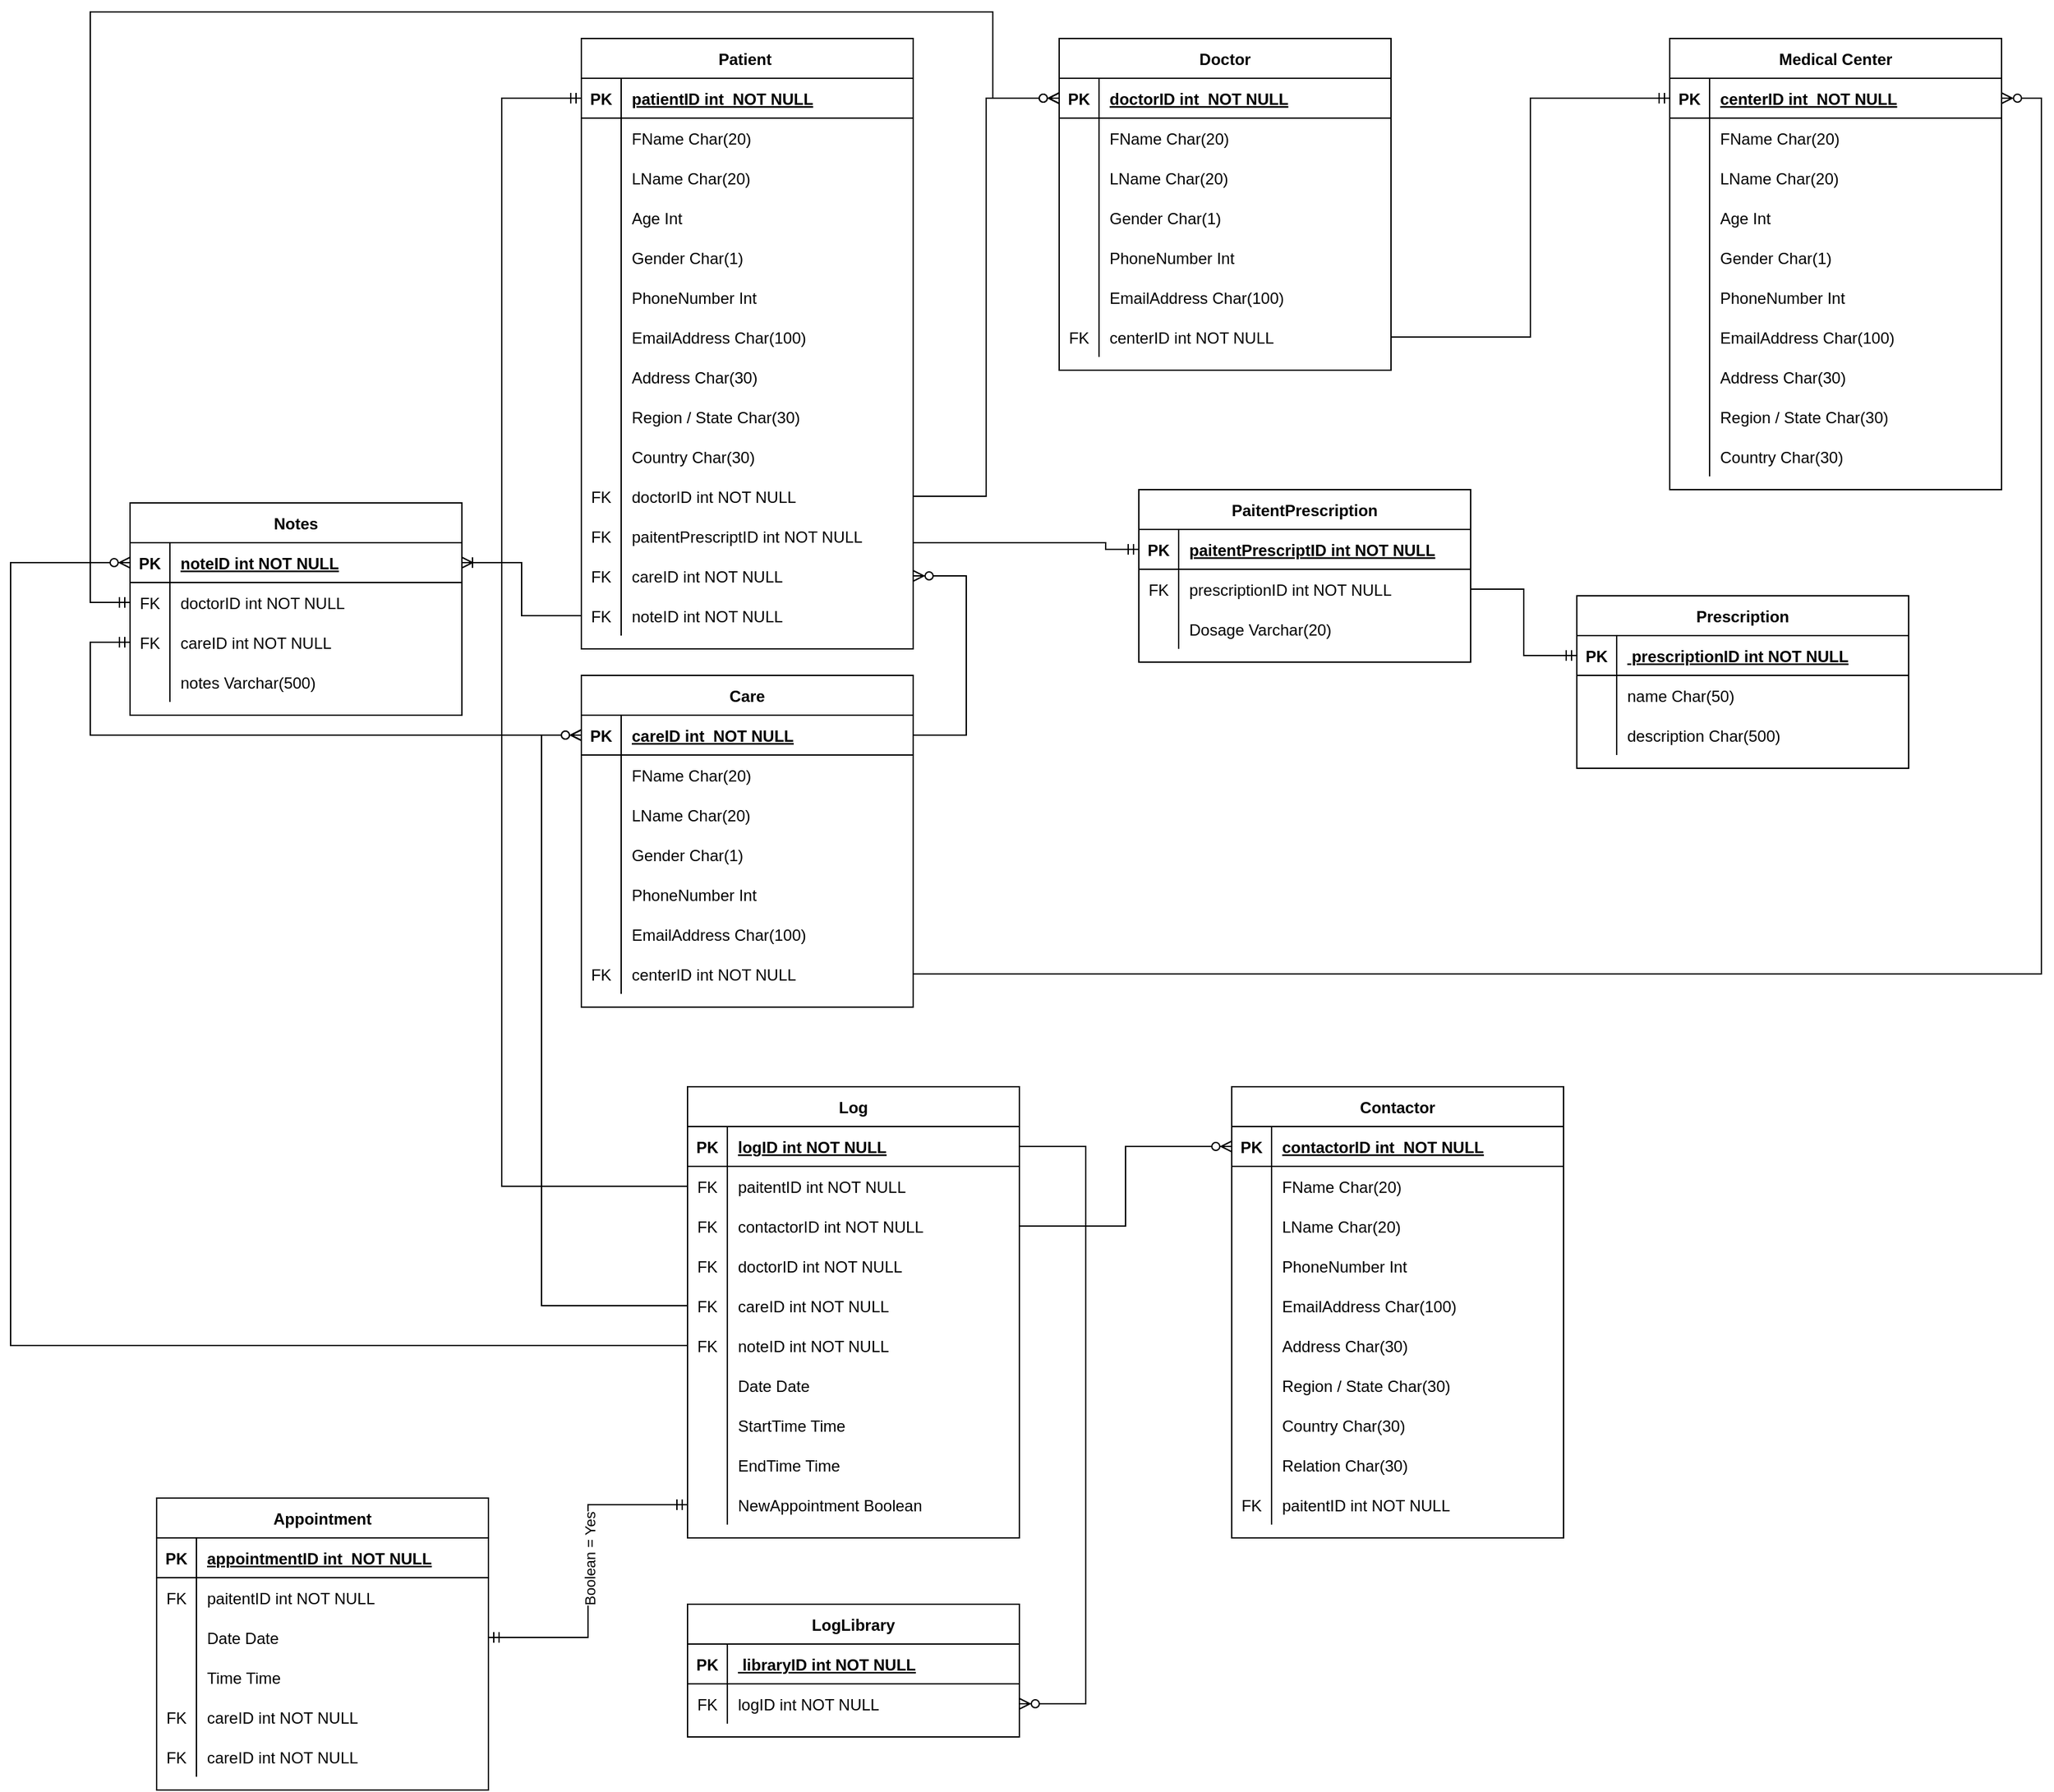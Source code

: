 <mxfile version="13.6.2" type="github">
  <diagram id="R2lEEEUBdFMjLlhIrx00" name="Page-1">
    <mxGraphModel dx="2881" dy="1149" grid="1" gridSize="10" guides="1" tooltips="1" connect="1" arrows="1" fold="1" page="1" pageScale="1" pageWidth="850" pageHeight="1100" math="0" shadow="0" extFonts="Permanent Marker^https://fonts.googleapis.com/css?family=Permanent+Marker">
      <root>
        <mxCell id="0" />
        <mxCell id="1" parent="0" />
        <mxCell id="hVC6_kAV7tMf4CA7Y3as-2" value="Patient " style="shape=table;startSize=30;container=1;collapsible=1;childLayout=tableLayout;fixedRows=1;rowLines=0;fontStyle=1;align=center;resizeLast=1;" parent="1" vertex="1">
          <mxGeometry x="30" y="40" width="250" height="460" as="geometry" />
        </mxCell>
        <mxCell id="hVC6_kAV7tMf4CA7Y3as-3" value="" style="shape=partialRectangle;collapsible=0;dropTarget=0;pointerEvents=0;fillColor=none;points=[[0,0.5],[1,0.5]];portConstraint=eastwest;top=0;left=0;right=0;bottom=1;" parent="hVC6_kAV7tMf4CA7Y3as-2" vertex="1">
          <mxGeometry y="30" width="250" height="30" as="geometry" />
        </mxCell>
        <mxCell id="hVC6_kAV7tMf4CA7Y3as-4" value="PK" style="shape=partialRectangle;overflow=hidden;connectable=0;fillColor=none;top=0;left=0;bottom=0;right=0;fontStyle=1;" parent="hVC6_kAV7tMf4CA7Y3as-3" vertex="1">
          <mxGeometry width="30" height="30" as="geometry" />
        </mxCell>
        <mxCell id="hVC6_kAV7tMf4CA7Y3as-5" value="patientID int  NOT NULL " style="shape=partialRectangle;overflow=hidden;connectable=0;fillColor=none;top=0;left=0;bottom=0;right=0;align=left;spacingLeft=6;fontStyle=5;" parent="hVC6_kAV7tMf4CA7Y3as-3" vertex="1">
          <mxGeometry x="30" width="220" height="30" as="geometry" />
        </mxCell>
        <mxCell id="hVC6_kAV7tMf4CA7Y3as-6" value="" style="shape=partialRectangle;collapsible=0;dropTarget=0;pointerEvents=0;fillColor=none;points=[[0,0.5],[1,0.5]];portConstraint=eastwest;top=0;left=0;right=0;bottom=0;" parent="hVC6_kAV7tMf4CA7Y3as-2" vertex="1">
          <mxGeometry y="60" width="250" height="30" as="geometry" />
        </mxCell>
        <mxCell id="hVC6_kAV7tMf4CA7Y3as-7" value="" style="shape=partialRectangle;overflow=hidden;connectable=0;fillColor=none;top=0;left=0;bottom=0;right=0;" parent="hVC6_kAV7tMf4CA7Y3as-6" vertex="1">
          <mxGeometry width="30" height="30" as="geometry" />
        </mxCell>
        <mxCell id="hVC6_kAV7tMf4CA7Y3as-8" value="FName Char(20)" style="shape=partialRectangle;overflow=hidden;connectable=0;fillColor=none;top=0;left=0;bottom=0;right=0;align=left;spacingLeft=6;" parent="hVC6_kAV7tMf4CA7Y3as-6" vertex="1">
          <mxGeometry x="30" width="220" height="30" as="geometry" />
        </mxCell>
        <mxCell id="hVC6_kAV7tMf4CA7Y3as-9" value="" style="shape=partialRectangle;collapsible=0;dropTarget=0;pointerEvents=0;fillColor=none;points=[[0,0.5],[1,0.5]];portConstraint=eastwest;top=0;left=0;right=0;bottom=0;" parent="hVC6_kAV7tMf4CA7Y3as-2" vertex="1">
          <mxGeometry y="90" width="250" height="30" as="geometry" />
        </mxCell>
        <mxCell id="hVC6_kAV7tMf4CA7Y3as-10" value="" style="shape=partialRectangle;overflow=hidden;connectable=0;fillColor=none;top=0;left=0;bottom=0;right=0;" parent="hVC6_kAV7tMf4CA7Y3as-9" vertex="1">
          <mxGeometry width="30" height="30" as="geometry" />
        </mxCell>
        <mxCell id="hVC6_kAV7tMf4CA7Y3as-11" value="LName Char(20)" style="shape=partialRectangle;overflow=hidden;connectable=0;fillColor=none;top=0;left=0;bottom=0;right=0;align=left;spacingLeft=6;" parent="hVC6_kAV7tMf4CA7Y3as-9" vertex="1">
          <mxGeometry x="30" width="220" height="30" as="geometry" />
        </mxCell>
        <mxCell id="hVC6_kAV7tMf4CA7Y3as-12" value="" style="shape=partialRectangle;collapsible=0;dropTarget=0;pointerEvents=0;fillColor=none;points=[[0,0.5],[1,0.5]];portConstraint=eastwest;top=0;left=0;right=0;bottom=0;" parent="hVC6_kAV7tMf4CA7Y3as-2" vertex="1">
          <mxGeometry y="120" width="250" height="30" as="geometry" />
        </mxCell>
        <mxCell id="hVC6_kAV7tMf4CA7Y3as-13" value="" style="shape=partialRectangle;overflow=hidden;connectable=0;fillColor=none;top=0;left=0;bottom=0;right=0;" parent="hVC6_kAV7tMf4CA7Y3as-12" vertex="1">
          <mxGeometry width="30" height="30" as="geometry" />
        </mxCell>
        <mxCell id="hVC6_kAV7tMf4CA7Y3as-14" value="Age Int" style="shape=partialRectangle;overflow=hidden;connectable=0;fillColor=none;top=0;left=0;bottom=0;right=0;align=left;spacingLeft=6;" parent="hVC6_kAV7tMf4CA7Y3as-12" vertex="1">
          <mxGeometry x="30" width="220" height="30" as="geometry" />
        </mxCell>
        <mxCell id="hVC6_kAV7tMf4CA7Y3as-15" value="" style="shape=partialRectangle;collapsible=0;dropTarget=0;pointerEvents=0;fillColor=none;points=[[0,0.5],[1,0.5]];portConstraint=eastwest;top=0;left=0;right=0;bottom=0;" parent="hVC6_kAV7tMf4CA7Y3as-2" vertex="1">
          <mxGeometry y="150" width="250" height="30" as="geometry" />
        </mxCell>
        <mxCell id="hVC6_kAV7tMf4CA7Y3as-16" value="" style="shape=partialRectangle;overflow=hidden;connectable=0;fillColor=none;top=0;left=0;bottom=0;right=0;" parent="hVC6_kAV7tMf4CA7Y3as-15" vertex="1">
          <mxGeometry width="30" height="30" as="geometry" />
        </mxCell>
        <mxCell id="hVC6_kAV7tMf4CA7Y3as-17" value="Gender Char(1)" style="shape=partialRectangle;overflow=hidden;connectable=0;fillColor=none;top=0;left=0;bottom=0;right=0;align=left;spacingLeft=6;" parent="hVC6_kAV7tMf4CA7Y3as-15" vertex="1">
          <mxGeometry x="30" width="220" height="30" as="geometry" />
        </mxCell>
        <mxCell id="hVC6_kAV7tMf4CA7Y3as-18" value="" style="shape=partialRectangle;collapsible=0;dropTarget=0;pointerEvents=0;fillColor=none;points=[[0,0.5],[1,0.5]];portConstraint=eastwest;top=0;left=0;right=0;bottom=0;" parent="hVC6_kAV7tMf4CA7Y3as-2" vertex="1">
          <mxGeometry y="180" width="250" height="30" as="geometry" />
        </mxCell>
        <mxCell id="hVC6_kAV7tMf4CA7Y3as-19" value="" style="shape=partialRectangle;overflow=hidden;connectable=0;fillColor=none;top=0;left=0;bottom=0;right=0;" parent="hVC6_kAV7tMf4CA7Y3as-18" vertex="1">
          <mxGeometry width="30" height="30" as="geometry" />
        </mxCell>
        <mxCell id="hVC6_kAV7tMf4CA7Y3as-20" value="PhoneNumber Int" style="shape=partialRectangle;overflow=hidden;connectable=0;fillColor=none;top=0;left=0;bottom=0;right=0;align=left;spacingLeft=6;" parent="hVC6_kAV7tMf4CA7Y3as-18" vertex="1">
          <mxGeometry x="30" width="220" height="30" as="geometry" />
        </mxCell>
        <mxCell id="hVC6_kAV7tMf4CA7Y3as-21" value="" style="shape=partialRectangle;collapsible=0;dropTarget=0;pointerEvents=0;fillColor=none;points=[[0,0.5],[1,0.5]];portConstraint=eastwest;top=0;left=0;right=0;bottom=0;" parent="hVC6_kAV7tMf4CA7Y3as-2" vertex="1">
          <mxGeometry y="210" width="250" height="30" as="geometry" />
        </mxCell>
        <mxCell id="hVC6_kAV7tMf4CA7Y3as-22" value="" style="shape=partialRectangle;overflow=hidden;connectable=0;fillColor=none;top=0;left=0;bottom=0;right=0;" parent="hVC6_kAV7tMf4CA7Y3as-21" vertex="1">
          <mxGeometry width="30" height="30" as="geometry" />
        </mxCell>
        <mxCell id="hVC6_kAV7tMf4CA7Y3as-23" value="EmailAddress Char(100)" style="shape=partialRectangle;overflow=hidden;connectable=0;fillColor=none;top=0;left=0;bottom=0;right=0;align=left;spacingLeft=6;" parent="hVC6_kAV7tMf4CA7Y3as-21" vertex="1">
          <mxGeometry x="30" width="220" height="30" as="geometry" />
        </mxCell>
        <mxCell id="hVC6_kAV7tMf4CA7Y3as-24" value="" style="shape=partialRectangle;collapsible=0;dropTarget=0;pointerEvents=0;fillColor=none;points=[[0,0.5],[1,0.5]];portConstraint=eastwest;top=0;left=0;right=0;bottom=0;" parent="hVC6_kAV7tMf4CA7Y3as-2" vertex="1">
          <mxGeometry y="240" width="250" height="30" as="geometry" />
        </mxCell>
        <mxCell id="hVC6_kAV7tMf4CA7Y3as-25" value="" style="shape=partialRectangle;overflow=hidden;connectable=0;fillColor=none;top=0;left=0;bottom=0;right=0;" parent="hVC6_kAV7tMf4CA7Y3as-24" vertex="1">
          <mxGeometry width="30" height="30" as="geometry" />
        </mxCell>
        <mxCell id="hVC6_kAV7tMf4CA7Y3as-26" value="Address Char(30)" style="shape=partialRectangle;overflow=hidden;connectable=0;fillColor=none;top=0;left=0;bottom=0;right=0;align=left;spacingLeft=6;" parent="hVC6_kAV7tMf4CA7Y3as-24" vertex="1">
          <mxGeometry x="30" width="220" height="30" as="geometry" />
        </mxCell>
        <mxCell id="hVC6_kAV7tMf4CA7Y3as-27" value="" style="shape=partialRectangle;collapsible=0;dropTarget=0;pointerEvents=0;fillColor=none;points=[[0,0.5],[1,0.5]];portConstraint=eastwest;top=0;left=0;right=0;bottom=0;" parent="hVC6_kAV7tMf4CA7Y3as-2" vertex="1">
          <mxGeometry y="270" width="250" height="30" as="geometry" />
        </mxCell>
        <mxCell id="hVC6_kAV7tMf4CA7Y3as-28" value="" style="shape=partialRectangle;overflow=hidden;connectable=0;fillColor=none;top=0;left=0;bottom=0;right=0;" parent="hVC6_kAV7tMf4CA7Y3as-27" vertex="1">
          <mxGeometry width="30" height="30" as="geometry" />
        </mxCell>
        <mxCell id="hVC6_kAV7tMf4CA7Y3as-29" value="Region / State Char(30)" style="shape=partialRectangle;overflow=hidden;connectable=0;fillColor=none;top=0;left=0;bottom=0;right=0;align=left;spacingLeft=6;" parent="hVC6_kAV7tMf4CA7Y3as-27" vertex="1">
          <mxGeometry x="30" width="220" height="30" as="geometry" />
        </mxCell>
        <mxCell id="hVC6_kAV7tMf4CA7Y3as-30" value="" style="shape=partialRectangle;collapsible=0;dropTarget=0;pointerEvents=0;fillColor=none;points=[[0,0.5],[1,0.5]];portConstraint=eastwest;top=0;left=0;right=0;bottom=0;" parent="hVC6_kAV7tMf4CA7Y3as-2" vertex="1">
          <mxGeometry y="300" width="250" height="30" as="geometry" />
        </mxCell>
        <mxCell id="hVC6_kAV7tMf4CA7Y3as-31" value="" style="shape=partialRectangle;overflow=hidden;connectable=0;fillColor=none;top=0;left=0;bottom=0;right=0;" parent="hVC6_kAV7tMf4CA7Y3as-30" vertex="1">
          <mxGeometry width="30" height="30" as="geometry" />
        </mxCell>
        <mxCell id="hVC6_kAV7tMf4CA7Y3as-32" value="Country Char(30)" style="shape=partialRectangle;overflow=hidden;connectable=0;fillColor=none;top=0;left=0;bottom=0;right=0;align=left;spacingLeft=6;" parent="hVC6_kAV7tMf4CA7Y3as-30" vertex="1">
          <mxGeometry x="30" width="220" height="30" as="geometry" />
        </mxCell>
        <mxCell id="hVC6_kAV7tMf4CA7Y3as-160" value="" style="shape=partialRectangle;collapsible=0;dropTarget=0;pointerEvents=0;fillColor=none;points=[[0,0.5],[1,0.5]];portConstraint=eastwest;top=0;left=0;right=0;bottom=0;" parent="hVC6_kAV7tMf4CA7Y3as-2" vertex="1">
          <mxGeometry y="330" width="250" height="30" as="geometry" />
        </mxCell>
        <mxCell id="hVC6_kAV7tMf4CA7Y3as-161" value="FK" style="shape=partialRectangle;overflow=hidden;connectable=0;fillColor=none;top=0;left=0;bottom=0;right=0;" parent="hVC6_kAV7tMf4CA7Y3as-160" vertex="1">
          <mxGeometry width="30" height="30" as="geometry" />
        </mxCell>
        <mxCell id="hVC6_kAV7tMf4CA7Y3as-162" value="doctorID int NOT NULL" style="shape=partialRectangle;overflow=hidden;connectable=0;fillColor=none;top=0;left=0;bottom=0;right=0;align=left;spacingLeft=6;" parent="hVC6_kAV7tMf4CA7Y3as-160" vertex="1">
          <mxGeometry x="30" width="220" height="30" as="geometry" />
        </mxCell>
        <mxCell id="hVC6_kAV7tMf4CA7Y3as-118" value="" style="shape=partialRectangle;collapsible=0;dropTarget=0;pointerEvents=0;fillColor=none;points=[[0,0.5],[1,0.5]];portConstraint=eastwest;top=0;left=0;right=0;bottom=0;" parent="hVC6_kAV7tMf4CA7Y3as-2" vertex="1">
          <mxGeometry y="360" width="250" height="30" as="geometry" />
        </mxCell>
        <mxCell id="hVC6_kAV7tMf4CA7Y3as-119" value="FK" style="shape=partialRectangle;overflow=hidden;connectable=0;fillColor=none;top=0;left=0;bottom=0;right=0;" parent="hVC6_kAV7tMf4CA7Y3as-118" vertex="1">
          <mxGeometry width="30" height="30" as="geometry" />
        </mxCell>
        <mxCell id="hVC6_kAV7tMf4CA7Y3as-120" value="paitentPrescriptID int NOT NULL" style="shape=partialRectangle;overflow=hidden;connectable=0;fillColor=none;top=0;left=0;bottom=0;right=0;align=left;spacingLeft=6;" parent="hVC6_kAV7tMf4CA7Y3as-118" vertex="1">
          <mxGeometry x="30" width="220" height="30" as="geometry" />
        </mxCell>
        <mxCell id="hVC6_kAV7tMf4CA7Y3as-164" value="" style="shape=partialRectangle;collapsible=0;dropTarget=0;pointerEvents=0;fillColor=none;points=[[0,0.5],[1,0.5]];portConstraint=eastwest;top=0;left=0;right=0;bottom=0;" parent="hVC6_kAV7tMf4CA7Y3as-2" vertex="1">
          <mxGeometry y="390" width="250" height="30" as="geometry" />
        </mxCell>
        <mxCell id="hVC6_kAV7tMf4CA7Y3as-165" value="FK" style="shape=partialRectangle;overflow=hidden;connectable=0;fillColor=none;top=0;left=0;bottom=0;right=0;" parent="hVC6_kAV7tMf4CA7Y3as-164" vertex="1">
          <mxGeometry width="30" height="30" as="geometry" />
        </mxCell>
        <mxCell id="hVC6_kAV7tMf4CA7Y3as-166" value="careID int NOT NULL" style="shape=partialRectangle;overflow=hidden;connectable=0;fillColor=none;top=0;left=0;bottom=0;right=0;align=left;spacingLeft=6;" parent="hVC6_kAV7tMf4CA7Y3as-164" vertex="1">
          <mxGeometry x="30" width="220" height="30" as="geometry" />
        </mxCell>
        <mxCell id="hVC6_kAV7tMf4CA7Y3as-214" value="" style="shape=partialRectangle;collapsible=0;dropTarget=0;pointerEvents=0;fillColor=none;points=[[0,0.5],[1,0.5]];portConstraint=eastwest;top=0;left=0;right=0;bottom=0;" parent="hVC6_kAV7tMf4CA7Y3as-2" vertex="1">
          <mxGeometry y="420" width="250" height="30" as="geometry" />
        </mxCell>
        <mxCell id="hVC6_kAV7tMf4CA7Y3as-215" value="FK" style="shape=partialRectangle;overflow=hidden;connectable=0;fillColor=none;top=0;left=0;bottom=0;right=0;" parent="hVC6_kAV7tMf4CA7Y3as-214" vertex="1">
          <mxGeometry width="30" height="30" as="geometry" />
        </mxCell>
        <mxCell id="hVC6_kAV7tMf4CA7Y3as-216" value="noteID int NOT NULL" style="shape=partialRectangle;overflow=hidden;connectable=0;fillColor=none;top=0;left=0;bottom=0;right=0;align=left;spacingLeft=6;" parent="hVC6_kAV7tMf4CA7Y3as-214" vertex="1">
          <mxGeometry x="30" width="220" height="30" as="geometry" />
        </mxCell>
        <mxCell id="hVC6_kAV7tMf4CA7Y3as-33" value="Doctor" style="shape=table;startSize=30;container=1;collapsible=1;childLayout=tableLayout;fixedRows=1;rowLines=0;fontStyle=1;align=center;resizeLast=1;" parent="1" vertex="1">
          <mxGeometry x="390" y="40" width="250" height="250" as="geometry" />
        </mxCell>
        <mxCell id="hVC6_kAV7tMf4CA7Y3as-34" value="" style="shape=partialRectangle;collapsible=0;dropTarget=0;pointerEvents=0;fillColor=none;points=[[0,0.5],[1,0.5]];portConstraint=eastwest;top=0;left=0;right=0;bottom=1;" parent="hVC6_kAV7tMf4CA7Y3as-33" vertex="1">
          <mxGeometry y="30" width="250" height="30" as="geometry" />
        </mxCell>
        <mxCell id="hVC6_kAV7tMf4CA7Y3as-35" value="PK" style="shape=partialRectangle;overflow=hidden;connectable=0;fillColor=none;top=0;left=0;bottom=0;right=0;fontStyle=1;" parent="hVC6_kAV7tMf4CA7Y3as-34" vertex="1">
          <mxGeometry width="30" height="30" as="geometry" />
        </mxCell>
        <mxCell id="hVC6_kAV7tMf4CA7Y3as-36" value="doctorID int  NOT NULL " style="shape=partialRectangle;overflow=hidden;connectable=0;fillColor=none;top=0;left=0;bottom=0;right=0;align=left;spacingLeft=6;fontStyle=5;" parent="hVC6_kAV7tMf4CA7Y3as-34" vertex="1">
          <mxGeometry x="30" width="220" height="30" as="geometry" />
        </mxCell>
        <mxCell id="hVC6_kAV7tMf4CA7Y3as-37" value="" style="shape=partialRectangle;collapsible=0;dropTarget=0;pointerEvents=0;fillColor=none;points=[[0,0.5],[1,0.5]];portConstraint=eastwest;top=0;left=0;right=0;bottom=0;" parent="hVC6_kAV7tMf4CA7Y3as-33" vertex="1">
          <mxGeometry y="60" width="250" height="30" as="geometry" />
        </mxCell>
        <mxCell id="hVC6_kAV7tMf4CA7Y3as-38" value="" style="shape=partialRectangle;overflow=hidden;connectable=0;fillColor=none;top=0;left=0;bottom=0;right=0;" parent="hVC6_kAV7tMf4CA7Y3as-37" vertex="1">
          <mxGeometry width="30" height="30" as="geometry" />
        </mxCell>
        <mxCell id="hVC6_kAV7tMf4CA7Y3as-39" value="FName Char(20)" style="shape=partialRectangle;overflow=hidden;connectable=0;fillColor=none;top=0;left=0;bottom=0;right=0;align=left;spacingLeft=6;" parent="hVC6_kAV7tMf4CA7Y3as-37" vertex="1">
          <mxGeometry x="30" width="220" height="30" as="geometry" />
        </mxCell>
        <mxCell id="hVC6_kAV7tMf4CA7Y3as-40" value="" style="shape=partialRectangle;collapsible=0;dropTarget=0;pointerEvents=0;fillColor=none;points=[[0,0.5],[1,0.5]];portConstraint=eastwest;top=0;left=0;right=0;bottom=0;" parent="hVC6_kAV7tMf4CA7Y3as-33" vertex="1">
          <mxGeometry y="90" width="250" height="30" as="geometry" />
        </mxCell>
        <mxCell id="hVC6_kAV7tMf4CA7Y3as-41" value="" style="shape=partialRectangle;overflow=hidden;connectable=0;fillColor=none;top=0;left=0;bottom=0;right=0;" parent="hVC6_kAV7tMf4CA7Y3as-40" vertex="1">
          <mxGeometry width="30" height="30" as="geometry" />
        </mxCell>
        <mxCell id="hVC6_kAV7tMf4CA7Y3as-42" value="LName Char(20)" style="shape=partialRectangle;overflow=hidden;connectable=0;fillColor=none;top=0;left=0;bottom=0;right=0;align=left;spacingLeft=6;" parent="hVC6_kAV7tMf4CA7Y3as-40" vertex="1">
          <mxGeometry x="30" width="220" height="30" as="geometry" />
        </mxCell>
        <mxCell id="hVC6_kAV7tMf4CA7Y3as-46" value="" style="shape=partialRectangle;collapsible=0;dropTarget=0;pointerEvents=0;fillColor=none;points=[[0,0.5],[1,0.5]];portConstraint=eastwest;top=0;left=0;right=0;bottom=0;" parent="hVC6_kAV7tMf4CA7Y3as-33" vertex="1">
          <mxGeometry y="120" width="250" height="30" as="geometry" />
        </mxCell>
        <mxCell id="hVC6_kAV7tMf4CA7Y3as-47" value="" style="shape=partialRectangle;overflow=hidden;connectable=0;fillColor=none;top=0;left=0;bottom=0;right=0;" parent="hVC6_kAV7tMf4CA7Y3as-46" vertex="1">
          <mxGeometry width="30" height="30" as="geometry" />
        </mxCell>
        <mxCell id="hVC6_kAV7tMf4CA7Y3as-48" value="Gender Char(1)" style="shape=partialRectangle;overflow=hidden;connectable=0;fillColor=none;top=0;left=0;bottom=0;right=0;align=left;spacingLeft=6;" parent="hVC6_kAV7tMf4CA7Y3as-46" vertex="1">
          <mxGeometry x="30" width="220" height="30" as="geometry" />
        </mxCell>
        <mxCell id="hVC6_kAV7tMf4CA7Y3as-49" value="" style="shape=partialRectangle;collapsible=0;dropTarget=0;pointerEvents=0;fillColor=none;points=[[0,0.5],[1,0.5]];portConstraint=eastwest;top=0;left=0;right=0;bottom=0;" parent="hVC6_kAV7tMf4CA7Y3as-33" vertex="1">
          <mxGeometry y="150" width="250" height="30" as="geometry" />
        </mxCell>
        <mxCell id="hVC6_kAV7tMf4CA7Y3as-50" value="" style="shape=partialRectangle;overflow=hidden;connectable=0;fillColor=none;top=0;left=0;bottom=0;right=0;" parent="hVC6_kAV7tMf4CA7Y3as-49" vertex="1">
          <mxGeometry width="30" height="30" as="geometry" />
        </mxCell>
        <mxCell id="hVC6_kAV7tMf4CA7Y3as-51" value="PhoneNumber Int" style="shape=partialRectangle;overflow=hidden;connectable=0;fillColor=none;top=0;left=0;bottom=0;right=0;align=left;spacingLeft=6;" parent="hVC6_kAV7tMf4CA7Y3as-49" vertex="1">
          <mxGeometry x="30" width="220" height="30" as="geometry" />
        </mxCell>
        <mxCell id="hVC6_kAV7tMf4CA7Y3as-52" value="" style="shape=partialRectangle;collapsible=0;dropTarget=0;pointerEvents=0;fillColor=none;points=[[0,0.5],[1,0.5]];portConstraint=eastwest;top=0;left=0;right=0;bottom=0;" parent="hVC6_kAV7tMf4CA7Y3as-33" vertex="1">
          <mxGeometry y="180" width="250" height="30" as="geometry" />
        </mxCell>
        <mxCell id="hVC6_kAV7tMf4CA7Y3as-53" value="" style="shape=partialRectangle;overflow=hidden;connectable=0;fillColor=none;top=0;left=0;bottom=0;right=0;" parent="hVC6_kAV7tMf4CA7Y3as-52" vertex="1">
          <mxGeometry width="30" height="30" as="geometry" />
        </mxCell>
        <mxCell id="hVC6_kAV7tMf4CA7Y3as-54" value="EmailAddress Char(100)" style="shape=partialRectangle;overflow=hidden;connectable=0;fillColor=none;top=0;left=0;bottom=0;right=0;align=left;spacingLeft=6;" parent="hVC6_kAV7tMf4CA7Y3as-52" vertex="1">
          <mxGeometry x="30" width="220" height="30" as="geometry" />
        </mxCell>
        <mxCell id="hVC6_kAV7tMf4CA7Y3as-61" value="" style="shape=partialRectangle;collapsible=0;dropTarget=0;pointerEvents=0;fillColor=none;points=[[0,0.5],[1,0.5]];portConstraint=eastwest;top=0;left=0;right=0;bottom=0;" parent="hVC6_kAV7tMf4CA7Y3as-33" vertex="1">
          <mxGeometry y="210" width="250" height="30" as="geometry" />
        </mxCell>
        <mxCell id="hVC6_kAV7tMf4CA7Y3as-62" value="FK" style="shape=partialRectangle;overflow=hidden;connectable=0;fillColor=none;top=0;left=0;bottom=0;right=0;" parent="hVC6_kAV7tMf4CA7Y3as-61" vertex="1">
          <mxGeometry width="30" height="30" as="geometry" />
        </mxCell>
        <mxCell id="hVC6_kAV7tMf4CA7Y3as-63" value="centerID int NOT NULL" style="shape=partialRectangle;overflow=hidden;connectable=0;fillColor=none;top=0;left=0;bottom=0;right=0;align=left;spacingLeft=6;" parent="hVC6_kAV7tMf4CA7Y3as-61" vertex="1">
          <mxGeometry x="30" width="220" height="30" as="geometry" />
        </mxCell>
        <mxCell id="hVC6_kAV7tMf4CA7Y3as-122" value="" style="edgeStyle=orthogonalEdgeStyle;fontSize=12;html=1;endArrow=ERmandOne;entryX=0;entryY=0.5;entryDx=0;entryDy=0;exitX=1;exitY=0.5;exitDx=0;exitDy=0;rounded=0;" parent="1" source="hVC6_kAV7tMf4CA7Y3as-118" target="hVC6_kAV7tMf4CA7Y3as-106" edge="1">
          <mxGeometry width="100" height="100" relative="1" as="geometry">
            <mxPoint x="50" y="620" as="sourcePoint" />
            <mxPoint x="150" y="520" as="targetPoint" />
            <Array as="points">
              <mxPoint x="280" y="420" />
              <mxPoint x="425" y="420" />
            </Array>
          </mxGeometry>
        </mxCell>
        <mxCell id="hVC6_kAV7tMf4CA7Y3as-124" value="" style="edgeStyle=orthogonalEdgeStyle;fontSize=12;html=1;endArrow=ERmandOne;rounded=0;entryX=0;entryY=0.5;entryDx=0;entryDy=0;exitX=1;exitY=0.5;exitDx=0;exitDy=0;" parent="1" source="hVC6_kAV7tMf4CA7Y3as-109" target="hVC6_kAV7tMf4CA7Y3as-96" edge="1">
          <mxGeometry width="100" height="100" relative="1" as="geometry">
            <mxPoint x="480" y="550" as="sourcePoint" />
            <mxPoint x="580" y="450" as="targetPoint" />
          </mxGeometry>
        </mxCell>
        <mxCell id="hVC6_kAV7tMf4CA7Y3as-64" value="Medical Center" style="shape=table;startSize=30;container=1;collapsible=1;childLayout=tableLayout;fixedRows=1;rowLines=0;fontStyle=1;align=center;resizeLast=1;" parent="1" vertex="1">
          <mxGeometry x="850" y="40" width="250" height="340" as="geometry" />
        </mxCell>
        <mxCell id="hVC6_kAV7tMf4CA7Y3as-65" value="" style="shape=partialRectangle;collapsible=0;dropTarget=0;pointerEvents=0;fillColor=none;points=[[0,0.5],[1,0.5]];portConstraint=eastwest;top=0;left=0;right=0;bottom=1;" parent="hVC6_kAV7tMf4CA7Y3as-64" vertex="1">
          <mxGeometry y="30" width="250" height="30" as="geometry" />
        </mxCell>
        <mxCell id="hVC6_kAV7tMf4CA7Y3as-66" value="PK" style="shape=partialRectangle;overflow=hidden;connectable=0;fillColor=none;top=0;left=0;bottom=0;right=0;fontStyle=1;" parent="hVC6_kAV7tMf4CA7Y3as-65" vertex="1">
          <mxGeometry width="30" height="30" as="geometry" />
        </mxCell>
        <mxCell id="hVC6_kAV7tMf4CA7Y3as-67" value="centerID int  NOT NULL " style="shape=partialRectangle;overflow=hidden;connectable=0;fillColor=none;top=0;left=0;bottom=0;right=0;align=left;spacingLeft=6;fontStyle=5;" parent="hVC6_kAV7tMf4CA7Y3as-65" vertex="1">
          <mxGeometry x="30" width="220" height="30" as="geometry" />
        </mxCell>
        <mxCell id="hVC6_kAV7tMf4CA7Y3as-68" value="" style="shape=partialRectangle;collapsible=0;dropTarget=0;pointerEvents=0;fillColor=none;points=[[0,0.5],[1,0.5]];portConstraint=eastwest;top=0;left=0;right=0;bottom=0;" parent="hVC6_kAV7tMf4CA7Y3as-64" vertex="1">
          <mxGeometry y="60" width="250" height="30" as="geometry" />
        </mxCell>
        <mxCell id="hVC6_kAV7tMf4CA7Y3as-69" value="" style="shape=partialRectangle;overflow=hidden;connectable=0;fillColor=none;top=0;left=0;bottom=0;right=0;" parent="hVC6_kAV7tMf4CA7Y3as-68" vertex="1">
          <mxGeometry width="30" height="30" as="geometry" />
        </mxCell>
        <mxCell id="hVC6_kAV7tMf4CA7Y3as-70" value="FName Char(20)" style="shape=partialRectangle;overflow=hidden;connectable=0;fillColor=none;top=0;left=0;bottom=0;right=0;align=left;spacingLeft=6;" parent="hVC6_kAV7tMf4CA7Y3as-68" vertex="1">
          <mxGeometry x="30" width="220" height="30" as="geometry" />
        </mxCell>
        <mxCell id="hVC6_kAV7tMf4CA7Y3as-71" value="" style="shape=partialRectangle;collapsible=0;dropTarget=0;pointerEvents=0;fillColor=none;points=[[0,0.5],[1,0.5]];portConstraint=eastwest;top=0;left=0;right=0;bottom=0;" parent="hVC6_kAV7tMf4CA7Y3as-64" vertex="1">
          <mxGeometry y="90" width="250" height="30" as="geometry" />
        </mxCell>
        <mxCell id="hVC6_kAV7tMf4CA7Y3as-72" value="" style="shape=partialRectangle;overflow=hidden;connectable=0;fillColor=none;top=0;left=0;bottom=0;right=0;" parent="hVC6_kAV7tMf4CA7Y3as-71" vertex="1">
          <mxGeometry width="30" height="30" as="geometry" />
        </mxCell>
        <mxCell id="hVC6_kAV7tMf4CA7Y3as-73" value="LName Char(20)" style="shape=partialRectangle;overflow=hidden;connectable=0;fillColor=none;top=0;left=0;bottom=0;right=0;align=left;spacingLeft=6;" parent="hVC6_kAV7tMf4CA7Y3as-71" vertex="1">
          <mxGeometry x="30" width="220" height="30" as="geometry" />
        </mxCell>
        <mxCell id="hVC6_kAV7tMf4CA7Y3as-74" value="" style="shape=partialRectangle;collapsible=0;dropTarget=0;pointerEvents=0;fillColor=none;points=[[0,0.5],[1,0.5]];portConstraint=eastwest;top=0;left=0;right=0;bottom=0;" parent="hVC6_kAV7tMf4CA7Y3as-64" vertex="1">
          <mxGeometry y="120" width="250" height="30" as="geometry" />
        </mxCell>
        <mxCell id="hVC6_kAV7tMf4CA7Y3as-75" value="" style="shape=partialRectangle;overflow=hidden;connectable=0;fillColor=none;top=0;left=0;bottom=0;right=0;" parent="hVC6_kAV7tMf4CA7Y3as-74" vertex="1">
          <mxGeometry width="30" height="30" as="geometry" />
        </mxCell>
        <mxCell id="hVC6_kAV7tMf4CA7Y3as-76" value="Age Int" style="shape=partialRectangle;overflow=hidden;connectable=0;fillColor=none;top=0;left=0;bottom=0;right=0;align=left;spacingLeft=6;" parent="hVC6_kAV7tMf4CA7Y3as-74" vertex="1">
          <mxGeometry x="30" width="220" height="30" as="geometry" />
        </mxCell>
        <mxCell id="hVC6_kAV7tMf4CA7Y3as-77" value="" style="shape=partialRectangle;collapsible=0;dropTarget=0;pointerEvents=0;fillColor=none;points=[[0,0.5],[1,0.5]];portConstraint=eastwest;top=0;left=0;right=0;bottom=0;" parent="hVC6_kAV7tMf4CA7Y3as-64" vertex="1">
          <mxGeometry y="150" width="250" height="30" as="geometry" />
        </mxCell>
        <mxCell id="hVC6_kAV7tMf4CA7Y3as-78" value="" style="shape=partialRectangle;overflow=hidden;connectable=0;fillColor=none;top=0;left=0;bottom=0;right=0;" parent="hVC6_kAV7tMf4CA7Y3as-77" vertex="1">
          <mxGeometry width="30" height="30" as="geometry" />
        </mxCell>
        <mxCell id="hVC6_kAV7tMf4CA7Y3as-79" value="Gender Char(1)" style="shape=partialRectangle;overflow=hidden;connectable=0;fillColor=none;top=0;left=0;bottom=0;right=0;align=left;spacingLeft=6;" parent="hVC6_kAV7tMf4CA7Y3as-77" vertex="1">
          <mxGeometry x="30" width="220" height="30" as="geometry" />
        </mxCell>
        <mxCell id="hVC6_kAV7tMf4CA7Y3as-80" value="" style="shape=partialRectangle;collapsible=0;dropTarget=0;pointerEvents=0;fillColor=none;points=[[0,0.5],[1,0.5]];portConstraint=eastwest;top=0;left=0;right=0;bottom=0;" parent="hVC6_kAV7tMf4CA7Y3as-64" vertex="1">
          <mxGeometry y="180" width="250" height="30" as="geometry" />
        </mxCell>
        <mxCell id="hVC6_kAV7tMf4CA7Y3as-81" value="" style="shape=partialRectangle;overflow=hidden;connectable=0;fillColor=none;top=0;left=0;bottom=0;right=0;" parent="hVC6_kAV7tMf4CA7Y3as-80" vertex="1">
          <mxGeometry width="30" height="30" as="geometry" />
        </mxCell>
        <mxCell id="hVC6_kAV7tMf4CA7Y3as-82" value="PhoneNumber Int" style="shape=partialRectangle;overflow=hidden;connectable=0;fillColor=none;top=0;left=0;bottom=0;right=0;align=left;spacingLeft=6;" parent="hVC6_kAV7tMf4CA7Y3as-80" vertex="1">
          <mxGeometry x="30" width="220" height="30" as="geometry" />
        </mxCell>
        <mxCell id="hVC6_kAV7tMf4CA7Y3as-83" value="" style="shape=partialRectangle;collapsible=0;dropTarget=0;pointerEvents=0;fillColor=none;points=[[0,0.5],[1,0.5]];portConstraint=eastwest;top=0;left=0;right=0;bottom=0;" parent="hVC6_kAV7tMf4CA7Y3as-64" vertex="1">
          <mxGeometry y="210" width="250" height="30" as="geometry" />
        </mxCell>
        <mxCell id="hVC6_kAV7tMf4CA7Y3as-84" value="" style="shape=partialRectangle;overflow=hidden;connectable=0;fillColor=none;top=0;left=0;bottom=0;right=0;" parent="hVC6_kAV7tMf4CA7Y3as-83" vertex="1">
          <mxGeometry width="30" height="30" as="geometry" />
        </mxCell>
        <mxCell id="hVC6_kAV7tMf4CA7Y3as-85" value="EmailAddress Char(100)" style="shape=partialRectangle;overflow=hidden;connectable=0;fillColor=none;top=0;left=0;bottom=0;right=0;align=left;spacingLeft=6;" parent="hVC6_kAV7tMf4CA7Y3as-83" vertex="1">
          <mxGeometry x="30" width="220" height="30" as="geometry" />
        </mxCell>
        <mxCell id="hVC6_kAV7tMf4CA7Y3as-86" value="" style="shape=partialRectangle;collapsible=0;dropTarget=0;pointerEvents=0;fillColor=none;points=[[0,0.5],[1,0.5]];portConstraint=eastwest;top=0;left=0;right=0;bottom=0;" parent="hVC6_kAV7tMf4CA7Y3as-64" vertex="1">
          <mxGeometry y="240" width="250" height="30" as="geometry" />
        </mxCell>
        <mxCell id="hVC6_kAV7tMf4CA7Y3as-87" value="" style="shape=partialRectangle;overflow=hidden;connectable=0;fillColor=none;top=0;left=0;bottom=0;right=0;" parent="hVC6_kAV7tMf4CA7Y3as-86" vertex="1">
          <mxGeometry width="30" height="30" as="geometry" />
        </mxCell>
        <mxCell id="hVC6_kAV7tMf4CA7Y3as-88" value="Address Char(30)" style="shape=partialRectangle;overflow=hidden;connectable=0;fillColor=none;top=0;left=0;bottom=0;right=0;align=left;spacingLeft=6;" parent="hVC6_kAV7tMf4CA7Y3as-86" vertex="1">
          <mxGeometry x="30" width="220" height="30" as="geometry" />
        </mxCell>
        <mxCell id="hVC6_kAV7tMf4CA7Y3as-89" value="" style="shape=partialRectangle;collapsible=0;dropTarget=0;pointerEvents=0;fillColor=none;points=[[0,0.5],[1,0.5]];portConstraint=eastwest;top=0;left=0;right=0;bottom=0;" parent="hVC6_kAV7tMf4CA7Y3as-64" vertex="1">
          <mxGeometry y="270" width="250" height="30" as="geometry" />
        </mxCell>
        <mxCell id="hVC6_kAV7tMf4CA7Y3as-90" value="" style="shape=partialRectangle;overflow=hidden;connectable=0;fillColor=none;top=0;left=0;bottom=0;right=0;" parent="hVC6_kAV7tMf4CA7Y3as-89" vertex="1">
          <mxGeometry width="30" height="30" as="geometry" />
        </mxCell>
        <mxCell id="hVC6_kAV7tMf4CA7Y3as-91" value="Region / State Char(30)" style="shape=partialRectangle;overflow=hidden;connectable=0;fillColor=none;top=0;left=0;bottom=0;right=0;align=left;spacingLeft=6;" parent="hVC6_kAV7tMf4CA7Y3as-89" vertex="1">
          <mxGeometry x="30" width="220" height="30" as="geometry" />
        </mxCell>
        <mxCell id="hVC6_kAV7tMf4CA7Y3as-92" value="" style="shape=partialRectangle;collapsible=0;dropTarget=0;pointerEvents=0;fillColor=none;points=[[0,0.5],[1,0.5]];portConstraint=eastwest;top=0;left=0;right=0;bottom=0;" parent="hVC6_kAV7tMf4CA7Y3as-64" vertex="1">
          <mxGeometry y="300" width="250" height="30" as="geometry" />
        </mxCell>
        <mxCell id="hVC6_kAV7tMf4CA7Y3as-93" value="" style="shape=partialRectangle;overflow=hidden;connectable=0;fillColor=none;top=0;left=0;bottom=0;right=0;" parent="hVC6_kAV7tMf4CA7Y3as-92" vertex="1">
          <mxGeometry width="30" height="30" as="geometry" />
        </mxCell>
        <mxCell id="hVC6_kAV7tMf4CA7Y3as-94" value="Country Char(30)" style="shape=partialRectangle;overflow=hidden;connectable=0;fillColor=none;top=0;left=0;bottom=0;right=0;align=left;spacingLeft=6;" parent="hVC6_kAV7tMf4CA7Y3as-92" vertex="1">
          <mxGeometry x="30" width="220" height="30" as="geometry" />
        </mxCell>
        <mxCell id="hVC6_kAV7tMf4CA7Y3as-125" value="" style="edgeStyle=orthogonalEdgeStyle;fontSize=12;html=1;endArrow=ERmandOne;rounded=0;exitX=1;exitY=0.5;exitDx=0;exitDy=0;entryX=0;entryY=0.5;entryDx=0;entryDy=0;" parent="1" source="hVC6_kAV7tMf4CA7Y3as-61" target="hVC6_kAV7tMf4CA7Y3as-65" edge="1">
          <mxGeometry width="100" height="100" relative="1" as="geometry">
            <mxPoint x="680" y="280" as="sourcePoint" />
            <mxPoint x="780" y="180" as="targetPoint" />
          </mxGeometry>
        </mxCell>
        <mxCell id="hVC6_kAV7tMf4CA7Y3as-163" value="" style="edgeStyle=orthogonalEdgeStyle;fontSize=12;html=1;endArrow=ERzeroToMany;endFill=1;exitX=1;exitY=0.5;exitDx=0;exitDy=0;entryX=0;entryY=0.5;entryDx=0;entryDy=0;rounded=0;" parent="1" source="hVC6_kAV7tMf4CA7Y3as-160" target="hVC6_kAV7tMf4CA7Y3as-34" edge="1">
          <mxGeometry width="100" height="100" relative="1" as="geometry">
            <mxPoint x="370" y="450" as="sourcePoint" />
            <mxPoint x="470" y="350" as="targetPoint" />
          </mxGeometry>
        </mxCell>
        <mxCell id="hVC6_kAV7tMf4CA7Y3as-95" value="Prescription" style="shape=table;startSize=30;container=1;collapsible=1;childLayout=tableLayout;fixedRows=1;rowLines=0;fontStyle=1;align=center;resizeLast=1;" parent="1" vertex="1">
          <mxGeometry x="780" y="460" width="250" height="130" as="geometry" />
        </mxCell>
        <mxCell id="hVC6_kAV7tMf4CA7Y3as-96" value="" style="shape=partialRectangle;collapsible=0;dropTarget=0;pointerEvents=0;fillColor=none;points=[[0,0.5],[1,0.5]];portConstraint=eastwest;top=0;left=0;right=0;bottom=1;" parent="hVC6_kAV7tMf4CA7Y3as-95" vertex="1">
          <mxGeometry y="30" width="250" height="30" as="geometry" />
        </mxCell>
        <mxCell id="hVC6_kAV7tMf4CA7Y3as-97" value="PK" style="shape=partialRectangle;overflow=hidden;connectable=0;fillColor=none;top=0;left=0;bottom=0;right=0;fontStyle=1;" parent="hVC6_kAV7tMf4CA7Y3as-96" vertex="1">
          <mxGeometry width="30" height="30" as="geometry" />
        </mxCell>
        <mxCell id="hVC6_kAV7tMf4CA7Y3as-98" value=" prescriptionID int NOT NULL " style="shape=partialRectangle;overflow=hidden;connectable=0;fillColor=none;top=0;left=0;bottom=0;right=0;align=left;spacingLeft=6;fontStyle=5;" parent="hVC6_kAV7tMf4CA7Y3as-96" vertex="1">
          <mxGeometry x="30" width="220" height="30" as="geometry" />
        </mxCell>
        <mxCell id="hVC6_kAV7tMf4CA7Y3as-99" value="" style="shape=partialRectangle;collapsible=0;dropTarget=0;pointerEvents=0;fillColor=none;points=[[0,0.5],[1,0.5]];portConstraint=eastwest;top=0;left=0;right=0;bottom=0;" parent="hVC6_kAV7tMf4CA7Y3as-95" vertex="1">
          <mxGeometry y="60" width="250" height="30" as="geometry" />
        </mxCell>
        <mxCell id="hVC6_kAV7tMf4CA7Y3as-100" value="" style="shape=partialRectangle;overflow=hidden;connectable=0;fillColor=none;top=0;left=0;bottom=0;right=0;" parent="hVC6_kAV7tMf4CA7Y3as-99" vertex="1">
          <mxGeometry width="30" height="30" as="geometry" />
        </mxCell>
        <mxCell id="hVC6_kAV7tMf4CA7Y3as-101" value="name Char(50)" style="shape=partialRectangle;overflow=hidden;connectable=0;fillColor=none;top=0;left=0;bottom=0;right=0;align=left;spacingLeft=6;" parent="hVC6_kAV7tMf4CA7Y3as-99" vertex="1">
          <mxGeometry x="30" width="220" height="30" as="geometry" />
        </mxCell>
        <mxCell id="hVC6_kAV7tMf4CA7Y3as-102" value="" style="shape=partialRectangle;collapsible=0;dropTarget=0;pointerEvents=0;fillColor=none;points=[[0,0.5],[1,0.5]];portConstraint=eastwest;top=0;left=0;right=0;bottom=0;" parent="hVC6_kAV7tMf4CA7Y3as-95" vertex="1">
          <mxGeometry y="90" width="250" height="30" as="geometry" />
        </mxCell>
        <mxCell id="hVC6_kAV7tMf4CA7Y3as-103" value="" style="shape=partialRectangle;overflow=hidden;connectable=0;fillColor=none;top=0;left=0;bottom=0;right=0;" parent="hVC6_kAV7tMf4CA7Y3as-102" vertex="1">
          <mxGeometry width="30" height="30" as="geometry" />
        </mxCell>
        <mxCell id="hVC6_kAV7tMf4CA7Y3as-104" value="description Char(500)" style="shape=partialRectangle;overflow=hidden;connectable=0;fillColor=none;top=0;left=0;bottom=0;right=0;align=left;spacingLeft=6;" parent="hVC6_kAV7tMf4CA7Y3as-102" vertex="1">
          <mxGeometry x="30" width="220" height="30" as="geometry" />
        </mxCell>
        <mxCell id="hVC6_kAV7tMf4CA7Y3as-105" value="PaitentPrescription" style="shape=table;startSize=30;container=1;collapsible=1;childLayout=tableLayout;fixedRows=1;rowLines=0;fontStyle=1;align=center;resizeLast=1;" parent="1" vertex="1">
          <mxGeometry x="450" y="380" width="250" height="130" as="geometry" />
        </mxCell>
        <mxCell id="hVC6_kAV7tMf4CA7Y3as-106" value="" style="shape=partialRectangle;collapsible=0;dropTarget=0;pointerEvents=0;fillColor=none;points=[[0,0.5],[1,0.5]];portConstraint=eastwest;top=0;left=0;right=0;bottom=1;" parent="hVC6_kAV7tMf4CA7Y3as-105" vertex="1">
          <mxGeometry y="30" width="250" height="30" as="geometry" />
        </mxCell>
        <mxCell id="hVC6_kAV7tMf4CA7Y3as-107" value="PK" style="shape=partialRectangle;overflow=hidden;connectable=0;fillColor=none;top=0;left=0;bottom=0;right=0;fontStyle=1;" parent="hVC6_kAV7tMf4CA7Y3as-106" vertex="1">
          <mxGeometry width="30" height="30" as="geometry" />
        </mxCell>
        <mxCell id="hVC6_kAV7tMf4CA7Y3as-108" value="paitentPrescriptID int NOT NULL " style="shape=partialRectangle;overflow=hidden;connectable=0;fillColor=none;top=0;left=0;bottom=0;right=0;align=left;spacingLeft=6;fontStyle=5;" parent="hVC6_kAV7tMf4CA7Y3as-106" vertex="1">
          <mxGeometry x="30" width="220" height="30" as="geometry" />
        </mxCell>
        <mxCell id="hVC6_kAV7tMf4CA7Y3as-109" value="" style="shape=partialRectangle;collapsible=0;dropTarget=0;pointerEvents=0;fillColor=none;points=[[0,0.5],[1,0.5]];portConstraint=eastwest;top=0;left=0;right=0;bottom=0;" parent="hVC6_kAV7tMf4CA7Y3as-105" vertex="1">
          <mxGeometry y="60" width="250" height="30" as="geometry" />
        </mxCell>
        <mxCell id="hVC6_kAV7tMf4CA7Y3as-110" value="FK" style="shape=partialRectangle;overflow=hidden;connectable=0;fillColor=none;top=0;left=0;bottom=0;right=0;" parent="hVC6_kAV7tMf4CA7Y3as-109" vertex="1">
          <mxGeometry width="30" height="30" as="geometry" />
        </mxCell>
        <mxCell id="hVC6_kAV7tMf4CA7Y3as-111" value="prescriptionID int NOT NULL" style="shape=partialRectangle;overflow=hidden;connectable=0;fillColor=none;top=0;left=0;bottom=0;right=0;align=left;spacingLeft=6;" parent="hVC6_kAV7tMf4CA7Y3as-109" vertex="1">
          <mxGeometry x="30" width="220" height="30" as="geometry" />
        </mxCell>
        <mxCell id="hVC6_kAV7tMf4CA7Y3as-112" value="" style="shape=partialRectangle;collapsible=0;dropTarget=0;pointerEvents=0;fillColor=none;points=[[0,0.5],[1,0.5]];portConstraint=eastwest;top=0;left=0;right=0;bottom=0;" parent="hVC6_kAV7tMf4CA7Y3as-105" vertex="1">
          <mxGeometry y="90" width="250" height="30" as="geometry" />
        </mxCell>
        <mxCell id="hVC6_kAV7tMf4CA7Y3as-113" value="" style="shape=partialRectangle;overflow=hidden;connectable=0;fillColor=none;top=0;left=0;bottom=0;right=0;" parent="hVC6_kAV7tMf4CA7Y3as-112" vertex="1">
          <mxGeometry width="30" height="30" as="geometry" />
        </mxCell>
        <mxCell id="hVC6_kAV7tMf4CA7Y3as-114" value="Dosage Varchar(20)" style="shape=partialRectangle;overflow=hidden;connectable=0;fillColor=none;top=0;left=0;bottom=0;right=0;align=left;spacingLeft=6;" parent="hVC6_kAV7tMf4CA7Y3as-112" vertex="1">
          <mxGeometry x="30" width="220" height="30" as="geometry" />
        </mxCell>
        <mxCell id="hVC6_kAV7tMf4CA7Y3as-167" value="Care" style="shape=table;startSize=30;container=1;collapsible=1;childLayout=tableLayout;fixedRows=1;rowLines=0;fontStyle=1;align=center;resizeLast=1;" parent="1" vertex="1">
          <mxGeometry x="30" y="520" width="250" height="250" as="geometry" />
        </mxCell>
        <mxCell id="hVC6_kAV7tMf4CA7Y3as-168" value="" style="shape=partialRectangle;collapsible=0;dropTarget=0;pointerEvents=0;fillColor=none;points=[[0,0.5],[1,0.5]];portConstraint=eastwest;top=0;left=0;right=0;bottom=1;" parent="hVC6_kAV7tMf4CA7Y3as-167" vertex="1">
          <mxGeometry y="30" width="250" height="30" as="geometry" />
        </mxCell>
        <mxCell id="hVC6_kAV7tMf4CA7Y3as-169" value="PK" style="shape=partialRectangle;overflow=hidden;connectable=0;fillColor=none;top=0;left=0;bottom=0;right=0;fontStyle=1;" parent="hVC6_kAV7tMf4CA7Y3as-168" vertex="1">
          <mxGeometry width="30" height="30" as="geometry" />
        </mxCell>
        <mxCell id="hVC6_kAV7tMf4CA7Y3as-170" value="careID int  NOT NULL " style="shape=partialRectangle;overflow=hidden;connectable=0;fillColor=none;top=0;left=0;bottom=0;right=0;align=left;spacingLeft=6;fontStyle=5;" parent="hVC6_kAV7tMf4CA7Y3as-168" vertex="1">
          <mxGeometry x="30" width="220" height="30" as="geometry" />
        </mxCell>
        <mxCell id="hVC6_kAV7tMf4CA7Y3as-171" value="" style="shape=partialRectangle;collapsible=0;dropTarget=0;pointerEvents=0;fillColor=none;points=[[0,0.5],[1,0.5]];portConstraint=eastwest;top=0;left=0;right=0;bottom=0;" parent="hVC6_kAV7tMf4CA7Y3as-167" vertex="1">
          <mxGeometry y="60" width="250" height="30" as="geometry" />
        </mxCell>
        <mxCell id="hVC6_kAV7tMf4CA7Y3as-172" value="" style="shape=partialRectangle;overflow=hidden;connectable=0;fillColor=none;top=0;left=0;bottom=0;right=0;" parent="hVC6_kAV7tMf4CA7Y3as-171" vertex="1">
          <mxGeometry width="30" height="30" as="geometry" />
        </mxCell>
        <mxCell id="hVC6_kAV7tMf4CA7Y3as-173" value="FName Char(20)" style="shape=partialRectangle;overflow=hidden;connectable=0;fillColor=none;top=0;left=0;bottom=0;right=0;align=left;spacingLeft=6;" parent="hVC6_kAV7tMf4CA7Y3as-171" vertex="1">
          <mxGeometry x="30" width="220" height="30" as="geometry" />
        </mxCell>
        <mxCell id="hVC6_kAV7tMf4CA7Y3as-174" value="" style="shape=partialRectangle;collapsible=0;dropTarget=0;pointerEvents=0;fillColor=none;points=[[0,0.5],[1,0.5]];portConstraint=eastwest;top=0;left=0;right=0;bottom=0;" parent="hVC6_kAV7tMf4CA7Y3as-167" vertex="1">
          <mxGeometry y="90" width="250" height="30" as="geometry" />
        </mxCell>
        <mxCell id="hVC6_kAV7tMf4CA7Y3as-175" value="" style="shape=partialRectangle;overflow=hidden;connectable=0;fillColor=none;top=0;left=0;bottom=0;right=0;" parent="hVC6_kAV7tMf4CA7Y3as-174" vertex="1">
          <mxGeometry width="30" height="30" as="geometry" />
        </mxCell>
        <mxCell id="hVC6_kAV7tMf4CA7Y3as-176" value="LName Char(20)" style="shape=partialRectangle;overflow=hidden;connectable=0;fillColor=none;top=0;left=0;bottom=0;right=0;align=left;spacingLeft=6;" parent="hVC6_kAV7tMf4CA7Y3as-174" vertex="1">
          <mxGeometry x="30" width="220" height="30" as="geometry" />
        </mxCell>
        <mxCell id="hVC6_kAV7tMf4CA7Y3as-177" value="" style="shape=partialRectangle;collapsible=0;dropTarget=0;pointerEvents=0;fillColor=none;points=[[0,0.5],[1,0.5]];portConstraint=eastwest;top=0;left=0;right=0;bottom=0;" parent="hVC6_kAV7tMf4CA7Y3as-167" vertex="1">
          <mxGeometry y="120" width="250" height="30" as="geometry" />
        </mxCell>
        <mxCell id="hVC6_kAV7tMf4CA7Y3as-178" value="" style="shape=partialRectangle;overflow=hidden;connectable=0;fillColor=none;top=0;left=0;bottom=0;right=0;" parent="hVC6_kAV7tMf4CA7Y3as-177" vertex="1">
          <mxGeometry width="30" height="30" as="geometry" />
        </mxCell>
        <mxCell id="hVC6_kAV7tMf4CA7Y3as-179" value="Gender Char(1)" style="shape=partialRectangle;overflow=hidden;connectable=0;fillColor=none;top=0;left=0;bottom=0;right=0;align=left;spacingLeft=6;" parent="hVC6_kAV7tMf4CA7Y3as-177" vertex="1">
          <mxGeometry x="30" width="220" height="30" as="geometry" />
        </mxCell>
        <mxCell id="hVC6_kAV7tMf4CA7Y3as-180" value="" style="shape=partialRectangle;collapsible=0;dropTarget=0;pointerEvents=0;fillColor=none;points=[[0,0.5],[1,0.5]];portConstraint=eastwest;top=0;left=0;right=0;bottom=0;" parent="hVC6_kAV7tMf4CA7Y3as-167" vertex="1">
          <mxGeometry y="150" width="250" height="30" as="geometry" />
        </mxCell>
        <mxCell id="hVC6_kAV7tMf4CA7Y3as-181" value="" style="shape=partialRectangle;overflow=hidden;connectable=0;fillColor=none;top=0;left=0;bottom=0;right=0;" parent="hVC6_kAV7tMf4CA7Y3as-180" vertex="1">
          <mxGeometry width="30" height="30" as="geometry" />
        </mxCell>
        <mxCell id="hVC6_kAV7tMf4CA7Y3as-182" value="PhoneNumber Int" style="shape=partialRectangle;overflow=hidden;connectable=0;fillColor=none;top=0;left=0;bottom=0;right=0;align=left;spacingLeft=6;" parent="hVC6_kAV7tMf4CA7Y3as-180" vertex="1">
          <mxGeometry x="30" width="220" height="30" as="geometry" />
        </mxCell>
        <mxCell id="hVC6_kAV7tMf4CA7Y3as-183" value="" style="shape=partialRectangle;collapsible=0;dropTarget=0;pointerEvents=0;fillColor=none;points=[[0,0.5],[1,0.5]];portConstraint=eastwest;top=0;left=0;right=0;bottom=0;" parent="hVC6_kAV7tMf4CA7Y3as-167" vertex="1">
          <mxGeometry y="180" width="250" height="30" as="geometry" />
        </mxCell>
        <mxCell id="hVC6_kAV7tMf4CA7Y3as-184" value="" style="shape=partialRectangle;overflow=hidden;connectable=0;fillColor=none;top=0;left=0;bottom=0;right=0;" parent="hVC6_kAV7tMf4CA7Y3as-183" vertex="1">
          <mxGeometry width="30" height="30" as="geometry" />
        </mxCell>
        <mxCell id="hVC6_kAV7tMf4CA7Y3as-185" value="EmailAddress Char(100)" style="shape=partialRectangle;overflow=hidden;connectable=0;fillColor=none;top=0;left=0;bottom=0;right=0;align=left;spacingLeft=6;" parent="hVC6_kAV7tMf4CA7Y3as-183" vertex="1">
          <mxGeometry x="30" width="220" height="30" as="geometry" />
        </mxCell>
        <mxCell id="hVC6_kAV7tMf4CA7Y3as-186" value="" style="shape=partialRectangle;collapsible=0;dropTarget=0;pointerEvents=0;fillColor=none;points=[[0,0.5],[1,0.5]];portConstraint=eastwest;top=0;left=0;right=0;bottom=0;" parent="hVC6_kAV7tMf4CA7Y3as-167" vertex="1">
          <mxGeometry y="210" width="250" height="30" as="geometry" />
        </mxCell>
        <mxCell id="hVC6_kAV7tMf4CA7Y3as-187" value="FK" style="shape=partialRectangle;overflow=hidden;connectable=0;fillColor=none;top=0;left=0;bottom=0;right=0;" parent="hVC6_kAV7tMf4CA7Y3as-186" vertex="1">
          <mxGeometry width="30" height="30" as="geometry" />
        </mxCell>
        <mxCell id="hVC6_kAV7tMf4CA7Y3as-188" value="centerID int NOT NULL" style="shape=partialRectangle;overflow=hidden;connectable=0;fillColor=none;top=0;left=0;bottom=0;right=0;align=left;spacingLeft=6;" parent="hVC6_kAV7tMf4CA7Y3as-186" vertex="1">
          <mxGeometry x="30" width="220" height="30" as="geometry" />
        </mxCell>
        <mxCell id="hVC6_kAV7tMf4CA7Y3as-189" value="" style="edgeStyle=orthogonalEdgeStyle;fontSize=12;html=1;endArrow=ERzeroToMany;endFill=1;exitX=1;exitY=0.5;exitDx=0;exitDy=0;entryX=1;entryY=0.5;entryDx=0;entryDy=0;rounded=0;" parent="1" source="hVC6_kAV7tMf4CA7Y3as-168" target="hVC6_kAV7tMf4CA7Y3as-164" edge="1">
          <mxGeometry width="100" height="100" relative="1" as="geometry">
            <mxPoint x="300" y="610" as="sourcePoint" />
            <mxPoint x="410" y="310" as="targetPoint" />
            <Array as="points">
              <mxPoint x="320" y="565" />
              <mxPoint x="320" y="445" />
            </Array>
          </mxGeometry>
        </mxCell>
        <mxCell id="hVC6_kAV7tMf4CA7Y3as-190" value="" style="edgeStyle=orthogonalEdgeStyle;fontSize=12;html=1;endArrow=ERzeroToMany;endFill=1;exitX=1;exitY=0.5;exitDx=0;exitDy=0;entryX=1;entryY=0.5;entryDx=0;entryDy=0;rounded=0;" parent="1" source="hVC6_kAV7tMf4CA7Y3as-186" target="hVC6_kAV7tMf4CA7Y3as-65" edge="1">
          <mxGeometry width="100" height="100" relative="1" as="geometry">
            <mxPoint x="350" y="690" as="sourcePoint" />
            <mxPoint x="350" y="570" as="targetPoint" />
            <Array as="points">
              <mxPoint x="1130" y="745" />
              <mxPoint x="1130" y="85" />
            </Array>
          </mxGeometry>
        </mxCell>
        <mxCell id="hVC6_kAV7tMf4CA7Y3as-191" value="Notes" style="shape=table;startSize=30;container=1;collapsible=1;childLayout=tableLayout;fixedRows=1;rowLines=0;fontStyle=1;align=center;resizeLast=1;" parent="1" vertex="1">
          <mxGeometry x="-310" y="390" width="250" height="160" as="geometry" />
        </mxCell>
        <mxCell id="hVC6_kAV7tMf4CA7Y3as-192" value="" style="shape=partialRectangle;collapsible=0;dropTarget=0;pointerEvents=0;fillColor=none;points=[[0,0.5],[1,0.5]];portConstraint=eastwest;top=0;left=0;right=0;bottom=1;" parent="hVC6_kAV7tMf4CA7Y3as-191" vertex="1">
          <mxGeometry y="30" width="250" height="30" as="geometry" />
        </mxCell>
        <mxCell id="hVC6_kAV7tMf4CA7Y3as-193" value="PK" style="shape=partialRectangle;overflow=hidden;connectable=0;fillColor=none;top=0;left=0;bottom=0;right=0;fontStyle=1;" parent="hVC6_kAV7tMf4CA7Y3as-192" vertex="1">
          <mxGeometry width="30" height="30" as="geometry" />
        </mxCell>
        <mxCell id="hVC6_kAV7tMf4CA7Y3as-194" value="noteID int NOT NULL " style="shape=partialRectangle;overflow=hidden;connectable=0;fillColor=none;top=0;left=0;bottom=0;right=0;align=left;spacingLeft=6;fontStyle=5;" parent="hVC6_kAV7tMf4CA7Y3as-192" vertex="1">
          <mxGeometry x="30" width="220" height="30" as="geometry" />
        </mxCell>
        <mxCell id="hVC6_kAV7tMf4CA7Y3as-195" value="" style="shape=partialRectangle;collapsible=0;dropTarget=0;pointerEvents=0;fillColor=none;points=[[0,0.5],[1,0.5]];portConstraint=eastwest;top=0;left=0;right=0;bottom=0;" parent="hVC6_kAV7tMf4CA7Y3as-191" vertex="1">
          <mxGeometry y="60" width="250" height="30" as="geometry" />
        </mxCell>
        <mxCell id="hVC6_kAV7tMf4CA7Y3as-196" value="FK" style="shape=partialRectangle;overflow=hidden;connectable=0;fillColor=none;top=0;left=0;bottom=0;right=0;" parent="hVC6_kAV7tMf4CA7Y3as-195" vertex="1">
          <mxGeometry width="30" height="30" as="geometry" />
        </mxCell>
        <mxCell id="hVC6_kAV7tMf4CA7Y3as-197" value="doctorID int NOT NULL" style="shape=partialRectangle;overflow=hidden;connectable=0;fillColor=none;top=0;left=0;bottom=0;right=0;align=left;spacingLeft=6;" parent="hVC6_kAV7tMf4CA7Y3as-195" vertex="1">
          <mxGeometry x="30" width="220" height="30" as="geometry" />
        </mxCell>
        <mxCell id="hVC6_kAV7tMf4CA7Y3as-211" value="" style="shape=partialRectangle;collapsible=0;dropTarget=0;pointerEvents=0;fillColor=none;points=[[0,0.5],[1,0.5]];portConstraint=eastwest;top=0;left=0;right=0;bottom=0;" parent="hVC6_kAV7tMf4CA7Y3as-191" vertex="1">
          <mxGeometry y="90" width="250" height="30" as="geometry" />
        </mxCell>
        <mxCell id="hVC6_kAV7tMf4CA7Y3as-212" value="FK" style="shape=partialRectangle;overflow=hidden;connectable=0;fillColor=none;top=0;left=0;bottom=0;right=0;" parent="hVC6_kAV7tMf4CA7Y3as-211" vertex="1">
          <mxGeometry width="30" height="30" as="geometry" />
        </mxCell>
        <mxCell id="hVC6_kAV7tMf4CA7Y3as-213" value="careID int NOT NULL" style="shape=partialRectangle;overflow=hidden;connectable=0;fillColor=none;top=0;left=0;bottom=0;right=0;align=left;spacingLeft=6;" parent="hVC6_kAV7tMf4CA7Y3as-211" vertex="1">
          <mxGeometry x="30" width="220" height="30" as="geometry" />
        </mxCell>
        <mxCell id="hVC6_kAV7tMf4CA7Y3as-198" value="" style="shape=partialRectangle;collapsible=0;dropTarget=0;pointerEvents=0;fillColor=none;points=[[0,0.5],[1,0.5]];portConstraint=eastwest;top=0;left=0;right=0;bottom=0;" parent="hVC6_kAV7tMf4CA7Y3as-191" vertex="1">
          <mxGeometry y="120" width="250" height="30" as="geometry" />
        </mxCell>
        <mxCell id="hVC6_kAV7tMf4CA7Y3as-199" value="" style="shape=partialRectangle;overflow=hidden;connectable=0;fillColor=none;top=0;left=0;bottom=0;right=0;" parent="hVC6_kAV7tMf4CA7Y3as-198" vertex="1">
          <mxGeometry width="30" height="30" as="geometry" />
        </mxCell>
        <mxCell id="hVC6_kAV7tMf4CA7Y3as-200" value="notes Varchar(500)" style="shape=partialRectangle;overflow=hidden;connectable=0;fillColor=none;top=0;left=0;bottom=0;right=0;align=left;spacingLeft=6;" parent="hVC6_kAV7tMf4CA7Y3as-198" vertex="1">
          <mxGeometry x="30" width="220" height="30" as="geometry" />
        </mxCell>
        <mxCell id="hVC6_kAV7tMf4CA7Y3as-219" value="" style="edgeStyle=orthogonalEdgeStyle;fontSize=12;html=1;endArrow=ERoneToMany;exitX=0;exitY=0.5;exitDx=0;exitDy=0;entryX=1;entryY=0.5;entryDx=0;entryDy=0;rounded=0;" parent="1" source="hVC6_kAV7tMf4CA7Y3as-214" target="hVC6_kAV7tMf4CA7Y3as-192" edge="1">
          <mxGeometry width="100" height="100" relative="1" as="geometry">
            <mxPoint x="-190" y="360" as="sourcePoint" />
            <mxPoint x="-90" y="260" as="targetPoint" />
          </mxGeometry>
        </mxCell>
        <mxCell id="hVC6_kAV7tMf4CA7Y3as-221" value="" style="edgeStyle=orthogonalEdgeStyle;fontSize=12;html=1;endArrow=ERzeroToMany;startArrow=ERmandOne;entryX=0;entryY=0.5;entryDx=0;entryDy=0;exitX=0;exitY=0.5;exitDx=0;exitDy=0;rounded=0;" parent="1" source="hVC6_kAV7tMf4CA7Y3as-211" target="hVC6_kAV7tMf4CA7Y3as-168" edge="1">
          <mxGeometry width="100" height="100" relative="1" as="geometry">
            <mxPoint x="-300" y="760" as="sourcePoint" />
            <mxPoint x="-200" y="660" as="targetPoint" />
            <Array as="points">
              <mxPoint x="-340" y="495" />
              <mxPoint x="-340" y="565" />
            </Array>
          </mxGeometry>
        </mxCell>
        <mxCell id="hVC6_kAV7tMf4CA7Y3as-225" value="" style="edgeStyle=orthogonalEdgeStyle;fontSize=12;html=1;endArrow=ERzeroToMany;startArrow=ERmandOne;entryX=0;entryY=0.5;entryDx=0;entryDy=0;exitX=0;exitY=0.5;exitDx=0;exitDy=0;rounded=0;" parent="1" source="hVC6_kAV7tMf4CA7Y3as-195" target="hVC6_kAV7tMf4CA7Y3as-34" edge="1">
          <mxGeometry width="100" height="100" relative="1" as="geometry">
            <mxPoint x="-410" y="290" as="sourcePoint" />
            <mxPoint x="-70" y="360" as="targetPoint" />
            <Array as="points">
              <mxPoint x="-340" y="465" />
              <mxPoint x="-340" y="20" />
              <mxPoint x="340" y="20" />
              <mxPoint x="340" y="85" />
            </Array>
          </mxGeometry>
        </mxCell>
        <mxCell id="FU_IDuEXhGBE3WWsLOtY-1" value="Log" style="shape=table;startSize=30;container=1;collapsible=1;childLayout=tableLayout;fixedRows=1;rowLines=0;fontStyle=1;align=center;resizeLast=1;" vertex="1" parent="1">
          <mxGeometry x="110" y="830" width="250" height="340" as="geometry" />
        </mxCell>
        <mxCell id="FU_IDuEXhGBE3WWsLOtY-2" value="" style="shape=partialRectangle;collapsible=0;dropTarget=0;pointerEvents=0;fillColor=none;points=[[0,0.5],[1,0.5]];portConstraint=eastwest;top=0;left=0;right=0;bottom=1;" vertex="1" parent="FU_IDuEXhGBE3WWsLOtY-1">
          <mxGeometry y="30" width="250" height="30" as="geometry" />
        </mxCell>
        <mxCell id="FU_IDuEXhGBE3WWsLOtY-3" value="PK" style="shape=partialRectangle;overflow=hidden;connectable=0;fillColor=none;top=0;left=0;bottom=0;right=0;fontStyle=1;" vertex="1" parent="FU_IDuEXhGBE3WWsLOtY-2">
          <mxGeometry width="30" height="30" as="geometry" />
        </mxCell>
        <mxCell id="FU_IDuEXhGBE3WWsLOtY-4" value="logID int NOT NULL" style="shape=partialRectangle;overflow=hidden;connectable=0;fillColor=none;top=0;left=0;bottom=0;right=0;align=left;spacingLeft=6;fontStyle=5;" vertex="1" parent="FU_IDuEXhGBE3WWsLOtY-2">
          <mxGeometry x="30" width="220" height="30" as="geometry" />
        </mxCell>
        <mxCell id="FU_IDuEXhGBE3WWsLOtY-5" value="" style="shape=partialRectangle;collapsible=0;dropTarget=0;pointerEvents=0;fillColor=none;points=[[0,0.5],[1,0.5]];portConstraint=eastwest;top=0;left=0;right=0;bottom=0;" vertex="1" parent="FU_IDuEXhGBE3WWsLOtY-1">
          <mxGeometry y="60" width="250" height="30" as="geometry" />
        </mxCell>
        <mxCell id="FU_IDuEXhGBE3WWsLOtY-6" value="FK" style="shape=partialRectangle;overflow=hidden;connectable=0;fillColor=none;top=0;left=0;bottom=0;right=0;" vertex="1" parent="FU_IDuEXhGBE3WWsLOtY-5">
          <mxGeometry width="30" height="30" as="geometry" />
        </mxCell>
        <mxCell id="FU_IDuEXhGBE3WWsLOtY-7" value="paitentID int NOT NULL" style="shape=partialRectangle;overflow=hidden;connectable=0;fillColor=none;top=0;left=0;bottom=0;right=0;align=left;spacingLeft=6;" vertex="1" parent="FU_IDuEXhGBE3WWsLOtY-5">
          <mxGeometry x="30" width="220" height="30" as="geometry" />
        </mxCell>
        <mxCell id="FU_IDuEXhGBE3WWsLOtY-8" value="" style="shape=partialRectangle;collapsible=0;dropTarget=0;pointerEvents=0;fillColor=none;points=[[0,0.5],[1,0.5]];portConstraint=eastwest;top=0;left=0;right=0;bottom=0;" vertex="1" parent="FU_IDuEXhGBE3WWsLOtY-1">
          <mxGeometry y="90" width="250" height="30" as="geometry" />
        </mxCell>
        <mxCell id="FU_IDuEXhGBE3WWsLOtY-9" value="FK" style="shape=partialRectangle;overflow=hidden;connectable=0;fillColor=none;top=0;left=0;bottom=0;right=0;" vertex="1" parent="FU_IDuEXhGBE3WWsLOtY-8">
          <mxGeometry width="30" height="30" as="geometry" />
        </mxCell>
        <mxCell id="FU_IDuEXhGBE3WWsLOtY-10" value="contactorID int NOT NULL" style="shape=partialRectangle;overflow=hidden;connectable=0;fillColor=none;top=0;left=0;bottom=0;right=0;align=left;spacingLeft=6;" vertex="1" parent="FU_IDuEXhGBE3WWsLOtY-8">
          <mxGeometry x="30" width="220" height="30" as="geometry" />
        </mxCell>
        <mxCell id="FU_IDuEXhGBE3WWsLOtY-67" value="" style="shape=partialRectangle;collapsible=0;dropTarget=0;pointerEvents=0;fillColor=none;points=[[0,0.5],[1,0.5]];portConstraint=eastwest;top=0;left=0;right=0;bottom=0;" vertex="1" parent="FU_IDuEXhGBE3WWsLOtY-1">
          <mxGeometry y="120" width="250" height="30" as="geometry" />
        </mxCell>
        <mxCell id="FU_IDuEXhGBE3WWsLOtY-68" value="FK" style="shape=partialRectangle;overflow=hidden;connectable=0;fillColor=none;top=0;left=0;bottom=0;right=0;" vertex="1" parent="FU_IDuEXhGBE3WWsLOtY-67">
          <mxGeometry width="30" height="30" as="geometry" />
        </mxCell>
        <mxCell id="FU_IDuEXhGBE3WWsLOtY-69" value="doctorID int NOT NULL" style="shape=partialRectangle;overflow=hidden;connectable=0;fillColor=none;top=0;left=0;bottom=0;right=0;align=left;spacingLeft=6;" vertex="1" parent="FU_IDuEXhGBE3WWsLOtY-67">
          <mxGeometry x="30" width="220" height="30" as="geometry" />
        </mxCell>
        <mxCell id="FU_IDuEXhGBE3WWsLOtY-70" value="" style="shape=partialRectangle;collapsible=0;dropTarget=0;pointerEvents=0;fillColor=none;points=[[0,0.5],[1,0.5]];portConstraint=eastwest;top=0;left=0;right=0;bottom=0;" vertex="1" parent="FU_IDuEXhGBE3WWsLOtY-1">
          <mxGeometry y="150" width="250" height="30" as="geometry" />
        </mxCell>
        <mxCell id="FU_IDuEXhGBE3WWsLOtY-71" value="FK" style="shape=partialRectangle;overflow=hidden;connectable=0;fillColor=none;top=0;left=0;bottom=0;right=0;" vertex="1" parent="FU_IDuEXhGBE3WWsLOtY-70">
          <mxGeometry width="30" height="30" as="geometry" />
        </mxCell>
        <mxCell id="FU_IDuEXhGBE3WWsLOtY-72" value="careID int NOT NULL" style="shape=partialRectangle;overflow=hidden;connectable=0;fillColor=none;top=0;left=0;bottom=0;right=0;align=left;spacingLeft=6;" vertex="1" parent="FU_IDuEXhGBE3WWsLOtY-70">
          <mxGeometry x="30" width="220" height="30" as="geometry" />
        </mxCell>
        <mxCell id="FU_IDuEXhGBE3WWsLOtY-104" value="" style="shape=partialRectangle;collapsible=0;dropTarget=0;pointerEvents=0;fillColor=none;points=[[0,0.5],[1,0.5]];portConstraint=eastwest;top=0;left=0;right=0;bottom=0;" vertex="1" parent="FU_IDuEXhGBE3WWsLOtY-1">
          <mxGeometry y="180" width="250" height="30" as="geometry" />
        </mxCell>
        <mxCell id="FU_IDuEXhGBE3WWsLOtY-105" value="FK" style="shape=partialRectangle;overflow=hidden;connectable=0;fillColor=none;top=0;left=0;bottom=0;right=0;" vertex="1" parent="FU_IDuEXhGBE3WWsLOtY-104">
          <mxGeometry width="30" height="30" as="geometry" />
        </mxCell>
        <mxCell id="FU_IDuEXhGBE3WWsLOtY-106" value="noteID int NOT NULL" style="shape=partialRectangle;overflow=hidden;connectable=0;fillColor=none;top=0;left=0;bottom=0;right=0;align=left;spacingLeft=6;" vertex="1" parent="FU_IDuEXhGBE3WWsLOtY-104">
          <mxGeometry x="30" width="220" height="30" as="geometry" />
        </mxCell>
        <mxCell id="FU_IDuEXhGBE3WWsLOtY-107" value="" style="shape=partialRectangle;collapsible=0;dropTarget=0;pointerEvents=0;fillColor=none;points=[[0,0.5],[1,0.5]];portConstraint=eastwest;top=0;left=0;right=0;bottom=0;" vertex="1" parent="FU_IDuEXhGBE3WWsLOtY-1">
          <mxGeometry y="210" width="250" height="30" as="geometry" />
        </mxCell>
        <mxCell id="FU_IDuEXhGBE3WWsLOtY-108" value="" style="shape=partialRectangle;overflow=hidden;connectable=0;fillColor=none;top=0;left=0;bottom=0;right=0;" vertex="1" parent="FU_IDuEXhGBE3WWsLOtY-107">
          <mxGeometry width="30" height="30" as="geometry" />
        </mxCell>
        <mxCell id="FU_IDuEXhGBE3WWsLOtY-109" value="Date Date" style="shape=partialRectangle;overflow=hidden;connectable=0;fillColor=none;top=0;left=0;bottom=0;right=0;align=left;spacingLeft=6;" vertex="1" parent="FU_IDuEXhGBE3WWsLOtY-107">
          <mxGeometry x="30" width="220" height="30" as="geometry" />
        </mxCell>
        <mxCell id="FU_IDuEXhGBE3WWsLOtY-110" value="" style="shape=partialRectangle;collapsible=0;dropTarget=0;pointerEvents=0;fillColor=none;points=[[0,0.5],[1,0.5]];portConstraint=eastwest;top=0;left=0;right=0;bottom=0;" vertex="1" parent="FU_IDuEXhGBE3WWsLOtY-1">
          <mxGeometry y="240" width="250" height="30" as="geometry" />
        </mxCell>
        <mxCell id="FU_IDuEXhGBE3WWsLOtY-111" value="" style="shape=partialRectangle;overflow=hidden;connectable=0;fillColor=none;top=0;left=0;bottom=0;right=0;" vertex="1" parent="FU_IDuEXhGBE3WWsLOtY-110">
          <mxGeometry width="30" height="30" as="geometry" />
        </mxCell>
        <mxCell id="FU_IDuEXhGBE3WWsLOtY-112" value="StartTime Time" style="shape=partialRectangle;overflow=hidden;connectable=0;fillColor=none;top=0;left=0;bottom=0;right=0;align=left;spacingLeft=6;" vertex="1" parent="FU_IDuEXhGBE3WWsLOtY-110">
          <mxGeometry x="30" width="220" height="30" as="geometry" />
        </mxCell>
        <mxCell id="FU_IDuEXhGBE3WWsLOtY-113" value="" style="shape=partialRectangle;collapsible=0;dropTarget=0;pointerEvents=0;fillColor=none;points=[[0,0.5],[1,0.5]];portConstraint=eastwest;top=0;left=0;right=0;bottom=0;" vertex="1" parent="FU_IDuEXhGBE3WWsLOtY-1">
          <mxGeometry y="270" width="250" height="30" as="geometry" />
        </mxCell>
        <mxCell id="FU_IDuEXhGBE3WWsLOtY-114" value="" style="shape=partialRectangle;overflow=hidden;connectable=0;fillColor=none;top=0;left=0;bottom=0;right=0;" vertex="1" parent="FU_IDuEXhGBE3WWsLOtY-113">
          <mxGeometry width="30" height="30" as="geometry" />
        </mxCell>
        <mxCell id="FU_IDuEXhGBE3WWsLOtY-115" value="EndTime Time" style="shape=partialRectangle;overflow=hidden;connectable=0;fillColor=none;top=0;left=0;bottom=0;right=0;align=left;spacingLeft=6;" vertex="1" parent="FU_IDuEXhGBE3WWsLOtY-113">
          <mxGeometry x="30" width="220" height="30" as="geometry" />
        </mxCell>
        <mxCell id="FU_IDuEXhGBE3WWsLOtY-116" value="" style="shape=partialRectangle;collapsible=0;dropTarget=0;pointerEvents=0;fillColor=none;points=[[0,0.5],[1,0.5]];portConstraint=eastwest;top=0;left=0;right=0;bottom=0;" vertex="1" parent="FU_IDuEXhGBE3WWsLOtY-1">
          <mxGeometry y="300" width="250" height="30" as="geometry" />
        </mxCell>
        <mxCell id="FU_IDuEXhGBE3WWsLOtY-117" value="" style="shape=partialRectangle;overflow=hidden;connectable=0;fillColor=none;top=0;left=0;bottom=0;right=0;" vertex="1" parent="FU_IDuEXhGBE3WWsLOtY-116">
          <mxGeometry width="30" height="30" as="geometry" />
        </mxCell>
        <mxCell id="FU_IDuEXhGBE3WWsLOtY-118" value="NewAppointment Boolean" style="shape=partialRectangle;overflow=hidden;connectable=0;fillColor=none;top=0;left=0;bottom=0;right=0;align=left;spacingLeft=6;" vertex="1" parent="FU_IDuEXhGBE3WWsLOtY-116">
          <mxGeometry x="30" width="220" height="30" as="geometry" />
        </mxCell>
        <mxCell id="FU_IDuEXhGBE3WWsLOtY-21" value="Contactor" style="shape=table;startSize=30;container=1;collapsible=1;childLayout=tableLayout;fixedRows=1;rowLines=0;fontStyle=1;align=center;resizeLast=1;" vertex="1" parent="1">
          <mxGeometry x="520" y="830" width="250" height="340" as="geometry" />
        </mxCell>
        <mxCell id="FU_IDuEXhGBE3WWsLOtY-22" value="" style="shape=partialRectangle;collapsible=0;dropTarget=0;pointerEvents=0;fillColor=none;points=[[0,0.5],[1,0.5]];portConstraint=eastwest;top=0;left=0;right=0;bottom=1;" vertex="1" parent="FU_IDuEXhGBE3WWsLOtY-21">
          <mxGeometry y="30" width="250" height="30" as="geometry" />
        </mxCell>
        <mxCell id="FU_IDuEXhGBE3WWsLOtY-23" value="PK" style="shape=partialRectangle;overflow=hidden;connectable=0;fillColor=none;top=0;left=0;bottom=0;right=0;fontStyle=1;" vertex="1" parent="FU_IDuEXhGBE3WWsLOtY-22">
          <mxGeometry width="30" height="30" as="geometry" />
        </mxCell>
        <mxCell id="FU_IDuEXhGBE3WWsLOtY-24" value="contactorID int  NOT NULL " style="shape=partialRectangle;overflow=hidden;connectable=0;fillColor=none;top=0;left=0;bottom=0;right=0;align=left;spacingLeft=6;fontStyle=5;" vertex="1" parent="FU_IDuEXhGBE3WWsLOtY-22">
          <mxGeometry x="30" width="220" height="30" as="geometry" />
        </mxCell>
        <mxCell id="FU_IDuEXhGBE3WWsLOtY-25" value="" style="shape=partialRectangle;collapsible=0;dropTarget=0;pointerEvents=0;fillColor=none;points=[[0,0.5],[1,0.5]];portConstraint=eastwest;top=0;left=0;right=0;bottom=0;" vertex="1" parent="FU_IDuEXhGBE3WWsLOtY-21">
          <mxGeometry y="60" width="250" height="30" as="geometry" />
        </mxCell>
        <mxCell id="FU_IDuEXhGBE3WWsLOtY-26" value="" style="shape=partialRectangle;overflow=hidden;connectable=0;fillColor=none;top=0;left=0;bottom=0;right=0;" vertex="1" parent="FU_IDuEXhGBE3WWsLOtY-25">
          <mxGeometry width="30" height="30" as="geometry" />
        </mxCell>
        <mxCell id="FU_IDuEXhGBE3WWsLOtY-27" value="FName Char(20)" style="shape=partialRectangle;overflow=hidden;connectable=0;fillColor=none;top=0;left=0;bottom=0;right=0;align=left;spacingLeft=6;" vertex="1" parent="FU_IDuEXhGBE3WWsLOtY-25">
          <mxGeometry x="30" width="220" height="30" as="geometry" />
        </mxCell>
        <mxCell id="FU_IDuEXhGBE3WWsLOtY-28" value="" style="shape=partialRectangle;collapsible=0;dropTarget=0;pointerEvents=0;fillColor=none;points=[[0,0.5],[1,0.5]];portConstraint=eastwest;top=0;left=0;right=0;bottom=0;" vertex="1" parent="FU_IDuEXhGBE3WWsLOtY-21">
          <mxGeometry y="90" width="250" height="30" as="geometry" />
        </mxCell>
        <mxCell id="FU_IDuEXhGBE3WWsLOtY-29" value="" style="shape=partialRectangle;overflow=hidden;connectable=0;fillColor=none;top=0;left=0;bottom=0;right=0;" vertex="1" parent="FU_IDuEXhGBE3WWsLOtY-28">
          <mxGeometry width="30" height="30" as="geometry" />
        </mxCell>
        <mxCell id="FU_IDuEXhGBE3WWsLOtY-30" value="LName Char(20)" style="shape=partialRectangle;overflow=hidden;connectable=0;fillColor=none;top=0;left=0;bottom=0;right=0;align=left;spacingLeft=6;" vertex="1" parent="FU_IDuEXhGBE3WWsLOtY-28">
          <mxGeometry x="30" width="220" height="30" as="geometry" />
        </mxCell>
        <mxCell id="FU_IDuEXhGBE3WWsLOtY-37" value="" style="shape=partialRectangle;collapsible=0;dropTarget=0;pointerEvents=0;fillColor=none;points=[[0,0.5],[1,0.5]];portConstraint=eastwest;top=0;left=0;right=0;bottom=0;" vertex="1" parent="FU_IDuEXhGBE3WWsLOtY-21">
          <mxGeometry y="120" width="250" height="30" as="geometry" />
        </mxCell>
        <mxCell id="FU_IDuEXhGBE3WWsLOtY-38" value="" style="shape=partialRectangle;overflow=hidden;connectable=0;fillColor=none;top=0;left=0;bottom=0;right=0;" vertex="1" parent="FU_IDuEXhGBE3WWsLOtY-37">
          <mxGeometry width="30" height="30" as="geometry" />
        </mxCell>
        <mxCell id="FU_IDuEXhGBE3WWsLOtY-39" value="PhoneNumber Int" style="shape=partialRectangle;overflow=hidden;connectable=0;fillColor=none;top=0;left=0;bottom=0;right=0;align=left;spacingLeft=6;" vertex="1" parent="FU_IDuEXhGBE3WWsLOtY-37">
          <mxGeometry x="30" width="220" height="30" as="geometry" />
        </mxCell>
        <mxCell id="FU_IDuEXhGBE3WWsLOtY-40" value="" style="shape=partialRectangle;collapsible=0;dropTarget=0;pointerEvents=0;fillColor=none;points=[[0,0.5],[1,0.5]];portConstraint=eastwest;top=0;left=0;right=0;bottom=0;" vertex="1" parent="FU_IDuEXhGBE3WWsLOtY-21">
          <mxGeometry y="150" width="250" height="30" as="geometry" />
        </mxCell>
        <mxCell id="FU_IDuEXhGBE3WWsLOtY-41" value="" style="shape=partialRectangle;overflow=hidden;connectable=0;fillColor=none;top=0;left=0;bottom=0;right=0;" vertex="1" parent="FU_IDuEXhGBE3WWsLOtY-40">
          <mxGeometry width="30" height="30" as="geometry" />
        </mxCell>
        <mxCell id="FU_IDuEXhGBE3WWsLOtY-42" value="EmailAddress Char(100)" style="shape=partialRectangle;overflow=hidden;connectable=0;fillColor=none;top=0;left=0;bottom=0;right=0;align=left;spacingLeft=6;" vertex="1" parent="FU_IDuEXhGBE3WWsLOtY-40">
          <mxGeometry x="30" width="220" height="30" as="geometry" />
        </mxCell>
        <mxCell id="FU_IDuEXhGBE3WWsLOtY-43" value="" style="shape=partialRectangle;collapsible=0;dropTarget=0;pointerEvents=0;fillColor=none;points=[[0,0.5],[1,0.5]];portConstraint=eastwest;top=0;left=0;right=0;bottom=0;" vertex="1" parent="FU_IDuEXhGBE3WWsLOtY-21">
          <mxGeometry y="180" width="250" height="30" as="geometry" />
        </mxCell>
        <mxCell id="FU_IDuEXhGBE3WWsLOtY-44" value="" style="shape=partialRectangle;overflow=hidden;connectable=0;fillColor=none;top=0;left=0;bottom=0;right=0;" vertex="1" parent="FU_IDuEXhGBE3WWsLOtY-43">
          <mxGeometry width="30" height="30" as="geometry" />
        </mxCell>
        <mxCell id="FU_IDuEXhGBE3WWsLOtY-45" value="Address Char(30)" style="shape=partialRectangle;overflow=hidden;connectable=0;fillColor=none;top=0;left=0;bottom=0;right=0;align=left;spacingLeft=6;" vertex="1" parent="FU_IDuEXhGBE3WWsLOtY-43">
          <mxGeometry x="30" width="220" height="30" as="geometry" />
        </mxCell>
        <mxCell id="FU_IDuEXhGBE3WWsLOtY-46" value="" style="shape=partialRectangle;collapsible=0;dropTarget=0;pointerEvents=0;fillColor=none;points=[[0,0.5],[1,0.5]];portConstraint=eastwest;top=0;left=0;right=0;bottom=0;" vertex="1" parent="FU_IDuEXhGBE3WWsLOtY-21">
          <mxGeometry y="210" width="250" height="30" as="geometry" />
        </mxCell>
        <mxCell id="FU_IDuEXhGBE3WWsLOtY-47" value="" style="shape=partialRectangle;overflow=hidden;connectable=0;fillColor=none;top=0;left=0;bottom=0;right=0;" vertex="1" parent="FU_IDuEXhGBE3WWsLOtY-46">
          <mxGeometry width="30" height="30" as="geometry" />
        </mxCell>
        <mxCell id="FU_IDuEXhGBE3WWsLOtY-48" value="Region / State Char(30)" style="shape=partialRectangle;overflow=hidden;connectable=0;fillColor=none;top=0;left=0;bottom=0;right=0;align=left;spacingLeft=6;" vertex="1" parent="FU_IDuEXhGBE3WWsLOtY-46">
          <mxGeometry x="30" width="220" height="30" as="geometry" />
        </mxCell>
        <mxCell id="FU_IDuEXhGBE3WWsLOtY-49" value="" style="shape=partialRectangle;collapsible=0;dropTarget=0;pointerEvents=0;fillColor=none;points=[[0,0.5],[1,0.5]];portConstraint=eastwest;top=0;left=0;right=0;bottom=0;" vertex="1" parent="FU_IDuEXhGBE3WWsLOtY-21">
          <mxGeometry y="240" width="250" height="30" as="geometry" />
        </mxCell>
        <mxCell id="FU_IDuEXhGBE3WWsLOtY-50" value="" style="shape=partialRectangle;overflow=hidden;connectable=0;fillColor=none;top=0;left=0;bottom=0;right=0;" vertex="1" parent="FU_IDuEXhGBE3WWsLOtY-49">
          <mxGeometry width="30" height="30" as="geometry" />
        </mxCell>
        <mxCell id="FU_IDuEXhGBE3WWsLOtY-51" value="Country Char(30)" style="shape=partialRectangle;overflow=hidden;connectable=0;fillColor=none;top=0;left=0;bottom=0;right=0;align=left;spacingLeft=6;" vertex="1" parent="FU_IDuEXhGBE3WWsLOtY-49">
          <mxGeometry x="30" width="220" height="30" as="geometry" />
        </mxCell>
        <mxCell id="FU_IDuEXhGBE3WWsLOtY-64" value="" style="shape=partialRectangle;collapsible=0;dropTarget=0;pointerEvents=0;fillColor=none;points=[[0,0.5],[1,0.5]];portConstraint=eastwest;top=0;left=0;right=0;bottom=0;" vertex="1" parent="FU_IDuEXhGBE3WWsLOtY-21">
          <mxGeometry y="270" width="250" height="30" as="geometry" />
        </mxCell>
        <mxCell id="FU_IDuEXhGBE3WWsLOtY-65" value="" style="shape=partialRectangle;overflow=hidden;connectable=0;fillColor=none;top=0;left=0;bottom=0;right=0;" vertex="1" parent="FU_IDuEXhGBE3WWsLOtY-64">
          <mxGeometry width="30" height="30" as="geometry" />
        </mxCell>
        <mxCell id="FU_IDuEXhGBE3WWsLOtY-66" value="Relation Char(30)" style="shape=partialRectangle;overflow=hidden;connectable=0;fillColor=none;top=0;left=0;bottom=0;right=0;align=left;spacingLeft=6;" vertex="1" parent="FU_IDuEXhGBE3WWsLOtY-64">
          <mxGeometry x="30" width="220" height="30" as="geometry" />
        </mxCell>
        <mxCell id="FU_IDuEXhGBE3WWsLOtY-61" value="" style="shape=partialRectangle;collapsible=0;dropTarget=0;pointerEvents=0;fillColor=none;points=[[0,0.5],[1,0.5]];portConstraint=eastwest;top=0;left=0;right=0;bottom=0;" vertex="1" parent="FU_IDuEXhGBE3WWsLOtY-21">
          <mxGeometry y="300" width="250" height="30" as="geometry" />
        </mxCell>
        <mxCell id="FU_IDuEXhGBE3WWsLOtY-62" value="FK" style="shape=partialRectangle;overflow=hidden;connectable=0;fillColor=none;top=0;left=0;bottom=0;right=0;" vertex="1" parent="FU_IDuEXhGBE3WWsLOtY-61">
          <mxGeometry width="30" height="30" as="geometry" />
        </mxCell>
        <mxCell id="FU_IDuEXhGBE3WWsLOtY-63" value="paitentID int NOT NULL" style="shape=partialRectangle;overflow=hidden;connectable=0;fillColor=none;top=0;left=0;bottom=0;right=0;align=left;spacingLeft=6;" vertex="1" parent="FU_IDuEXhGBE3WWsLOtY-61">
          <mxGeometry x="30" width="220" height="30" as="geometry" />
        </mxCell>
        <mxCell id="FU_IDuEXhGBE3WWsLOtY-150" value="" style="edgeStyle=orthogonalEdgeStyle;fontSize=12;html=1;endArrow=ERzeroToMany;endFill=1;exitX=1;exitY=0.5;exitDx=0;exitDy=0;rounded=0;" edge="1" parent="1" source="FU_IDuEXhGBE3WWsLOtY-8" target="FU_IDuEXhGBE3WWsLOtY-22">
          <mxGeometry width="100" height="100" relative="1" as="geometry">
            <mxPoint x="410" y="990" as="sourcePoint" />
            <mxPoint x="510" y="890" as="targetPoint" />
          </mxGeometry>
        </mxCell>
        <mxCell id="FU_IDuEXhGBE3WWsLOtY-173" value="" style="edgeStyle=orthogonalEdgeStyle;fontSize=12;html=1;endArrow=ERmandOne;startArrow=ERmandOne;entryX=0;entryY=0.5;entryDx=0;entryDy=0;exitX=1;exitY=0.5;exitDx=0;exitDy=0;rounded=0;" edge="1" parent="1" source="FU_IDuEXhGBE3WWsLOtY-162" target="FU_IDuEXhGBE3WWsLOtY-116">
          <mxGeometry width="100" height="100" relative="1" as="geometry">
            <mxPoint x="-170" y="1240" as="sourcePoint" />
            <mxPoint x="-70" y="1140" as="targetPoint" />
          </mxGeometry>
        </mxCell>
        <mxCell id="FU_IDuEXhGBE3WWsLOtY-174" value="Boolean = Yes" style="edgeLabel;html=1;align=center;verticalAlign=middle;resizable=0;points=[];horizontal=0;" vertex="1" connectable="0" parent="FU_IDuEXhGBE3WWsLOtY-173">
          <mxGeometry x="0.073" y="-1" relative="1" as="geometry">
            <mxPoint as="offset" />
          </mxGeometry>
        </mxCell>
        <mxCell id="FU_IDuEXhGBE3WWsLOtY-151" value="LogLibrary" style="shape=table;startSize=30;container=1;collapsible=1;childLayout=tableLayout;fixedRows=1;rowLines=0;fontStyle=1;align=center;resizeLast=1;" vertex="1" parent="1">
          <mxGeometry x="110" y="1220" width="250" height="100" as="geometry" />
        </mxCell>
        <mxCell id="FU_IDuEXhGBE3WWsLOtY-152" value="" style="shape=partialRectangle;collapsible=0;dropTarget=0;pointerEvents=0;fillColor=none;points=[[0,0.5],[1,0.5]];portConstraint=eastwest;top=0;left=0;right=0;bottom=1;" vertex="1" parent="FU_IDuEXhGBE3WWsLOtY-151">
          <mxGeometry y="30" width="250" height="30" as="geometry" />
        </mxCell>
        <mxCell id="FU_IDuEXhGBE3WWsLOtY-153" value="PK" style="shape=partialRectangle;overflow=hidden;connectable=0;fillColor=none;top=0;left=0;bottom=0;right=0;fontStyle=1;" vertex="1" parent="FU_IDuEXhGBE3WWsLOtY-152">
          <mxGeometry width="30" height="30" as="geometry" />
        </mxCell>
        <mxCell id="FU_IDuEXhGBE3WWsLOtY-154" value=" libraryID int NOT NULL " style="shape=partialRectangle;overflow=hidden;connectable=0;fillColor=none;top=0;left=0;bottom=0;right=0;align=left;spacingLeft=6;fontStyle=5;" vertex="1" parent="FU_IDuEXhGBE3WWsLOtY-152">
          <mxGeometry x="30" width="220" height="30" as="geometry" />
        </mxCell>
        <mxCell id="FU_IDuEXhGBE3WWsLOtY-155" value="" style="shape=partialRectangle;collapsible=0;dropTarget=0;pointerEvents=0;fillColor=none;points=[[0,0.5],[1,0.5]];portConstraint=eastwest;top=0;left=0;right=0;bottom=0;" vertex="1" parent="FU_IDuEXhGBE3WWsLOtY-151">
          <mxGeometry y="60" width="250" height="30" as="geometry" />
        </mxCell>
        <mxCell id="FU_IDuEXhGBE3WWsLOtY-156" value="FK" style="shape=partialRectangle;overflow=hidden;connectable=0;fillColor=none;top=0;left=0;bottom=0;right=0;" vertex="1" parent="FU_IDuEXhGBE3WWsLOtY-155">
          <mxGeometry width="30" height="30" as="geometry" />
        </mxCell>
        <mxCell id="FU_IDuEXhGBE3WWsLOtY-157" value="logID int NOT NULL" style="shape=partialRectangle;overflow=hidden;connectable=0;fillColor=none;top=0;left=0;bottom=0;right=0;align=left;spacingLeft=6;" vertex="1" parent="FU_IDuEXhGBE3WWsLOtY-155">
          <mxGeometry x="30" width="220" height="30" as="geometry" />
        </mxCell>
        <mxCell id="FU_IDuEXhGBE3WWsLOtY-175" value="" style="edgeStyle=orthogonalEdgeStyle;fontSize=12;html=1;endArrow=ERzeroToMany;endFill=1;rounded=0;exitX=1;exitY=0.5;exitDx=0;exitDy=0;entryX=1;entryY=0.5;entryDx=0;entryDy=0;" edge="1" parent="1" source="FU_IDuEXhGBE3WWsLOtY-2" target="FU_IDuEXhGBE3WWsLOtY-155">
          <mxGeometry width="100" height="100" relative="1" as="geometry">
            <mxPoint x="370" y="875" as="sourcePoint" />
            <mxPoint x="530" y="1280" as="targetPoint" />
            <Array as="points">
              <mxPoint x="410" y="875" />
              <mxPoint x="410" y="1295" />
            </Array>
          </mxGeometry>
        </mxCell>
        <mxCell id="FU_IDuEXhGBE3WWsLOtY-119" value="Appointment" style="shape=table;startSize=30;container=1;collapsible=1;childLayout=tableLayout;fixedRows=1;rowLines=0;fontStyle=1;align=center;resizeLast=1;" vertex="1" parent="1">
          <mxGeometry x="-290" y="1140" width="250" height="220" as="geometry" />
        </mxCell>
        <mxCell id="FU_IDuEXhGBE3WWsLOtY-120" value="" style="shape=partialRectangle;collapsible=0;dropTarget=0;pointerEvents=0;fillColor=none;points=[[0,0.5],[1,0.5]];portConstraint=eastwest;top=0;left=0;right=0;bottom=1;" vertex="1" parent="FU_IDuEXhGBE3WWsLOtY-119">
          <mxGeometry y="30" width="250" height="30" as="geometry" />
        </mxCell>
        <mxCell id="FU_IDuEXhGBE3WWsLOtY-121" value="PK" style="shape=partialRectangle;overflow=hidden;connectable=0;fillColor=none;top=0;left=0;bottom=0;right=0;fontStyle=1;" vertex="1" parent="FU_IDuEXhGBE3WWsLOtY-120">
          <mxGeometry width="30" height="30" as="geometry" />
        </mxCell>
        <mxCell id="FU_IDuEXhGBE3WWsLOtY-122" value="appointmentID int  NOT NULL " style="shape=partialRectangle;overflow=hidden;connectable=0;fillColor=none;top=0;left=0;bottom=0;right=0;align=left;spacingLeft=6;fontStyle=5;" vertex="1" parent="FU_IDuEXhGBE3WWsLOtY-120">
          <mxGeometry x="30" width="220" height="30" as="geometry" />
        </mxCell>
        <mxCell id="FU_IDuEXhGBE3WWsLOtY-147" value="" style="shape=partialRectangle;collapsible=0;dropTarget=0;pointerEvents=0;fillColor=none;points=[[0,0.5],[1,0.5]];portConstraint=eastwest;top=0;left=0;right=0;bottom=0;" vertex="1" parent="FU_IDuEXhGBE3WWsLOtY-119">
          <mxGeometry y="60" width="250" height="30" as="geometry" />
        </mxCell>
        <mxCell id="FU_IDuEXhGBE3WWsLOtY-148" value="FK" style="shape=partialRectangle;overflow=hidden;connectable=0;fillColor=none;top=0;left=0;bottom=0;right=0;" vertex="1" parent="FU_IDuEXhGBE3WWsLOtY-147">
          <mxGeometry width="30" height="30" as="geometry" />
        </mxCell>
        <mxCell id="FU_IDuEXhGBE3WWsLOtY-149" value="paitentID int NOT NULL" style="shape=partialRectangle;overflow=hidden;connectable=0;fillColor=none;top=0;left=0;bottom=0;right=0;align=left;spacingLeft=6;" vertex="1" parent="FU_IDuEXhGBE3WWsLOtY-147">
          <mxGeometry x="30" width="220" height="30" as="geometry" />
        </mxCell>
        <mxCell id="FU_IDuEXhGBE3WWsLOtY-162" value="" style="shape=partialRectangle;collapsible=0;dropTarget=0;pointerEvents=0;fillColor=none;points=[[0,0.5],[1,0.5]];portConstraint=eastwest;top=0;left=0;right=0;bottom=0;" vertex="1" parent="FU_IDuEXhGBE3WWsLOtY-119">
          <mxGeometry y="90" width="250" height="30" as="geometry" />
        </mxCell>
        <mxCell id="FU_IDuEXhGBE3WWsLOtY-163" value="" style="shape=partialRectangle;overflow=hidden;connectable=0;fillColor=none;top=0;left=0;bottom=0;right=0;" vertex="1" parent="FU_IDuEXhGBE3WWsLOtY-162">
          <mxGeometry width="30" height="30" as="geometry" />
        </mxCell>
        <mxCell id="FU_IDuEXhGBE3WWsLOtY-164" value="Date Date" style="shape=partialRectangle;overflow=hidden;connectable=0;fillColor=none;top=0;left=0;bottom=0;right=0;align=left;spacingLeft=6;" vertex="1" parent="FU_IDuEXhGBE3WWsLOtY-162">
          <mxGeometry x="30" width="220" height="30" as="geometry" />
        </mxCell>
        <mxCell id="FU_IDuEXhGBE3WWsLOtY-165" value="" style="shape=partialRectangle;collapsible=0;dropTarget=0;pointerEvents=0;fillColor=none;points=[[0,0.5],[1,0.5]];portConstraint=eastwest;top=0;left=0;right=0;bottom=0;" vertex="1" parent="FU_IDuEXhGBE3WWsLOtY-119">
          <mxGeometry y="120" width="250" height="30" as="geometry" />
        </mxCell>
        <mxCell id="FU_IDuEXhGBE3WWsLOtY-166" value="" style="shape=partialRectangle;overflow=hidden;connectable=0;fillColor=none;top=0;left=0;bottom=0;right=0;" vertex="1" parent="FU_IDuEXhGBE3WWsLOtY-165">
          <mxGeometry width="30" height="30" as="geometry" />
        </mxCell>
        <mxCell id="FU_IDuEXhGBE3WWsLOtY-167" value="Time Time" style="shape=partialRectangle;overflow=hidden;connectable=0;fillColor=none;top=0;left=0;bottom=0;right=0;align=left;spacingLeft=6;" vertex="1" parent="FU_IDuEXhGBE3WWsLOtY-165">
          <mxGeometry x="30" width="220" height="30" as="geometry" />
        </mxCell>
        <mxCell id="FU_IDuEXhGBE3WWsLOtY-219" value="" style="shape=partialRectangle;collapsible=0;dropTarget=0;pointerEvents=0;fillColor=none;points=[[0,0.5],[1,0.5]];portConstraint=eastwest;top=0;left=0;right=0;bottom=0;" vertex="1" parent="FU_IDuEXhGBE3WWsLOtY-119">
          <mxGeometry y="150" width="250" height="30" as="geometry" />
        </mxCell>
        <mxCell id="FU_IDuEXhGBE3WWsLOtY-220" value="FK" style="shape=partialRectangle;overflow=hidden;connectable=0;fillColor=none;top=0;left=0;bottom=0;right=0;" vertex="1" parent="FU_IDuEXhGBE3WWsLOtY-219">
          <mxGeometry width="30" height="30" as="geometry" />
        </mxCell>
        <mxCell id="FU_IDuEXhGBE3WWsLOtY-221" value="careID int NOT NULL" style="shape=partialRectangle;overflow=hidden;connectable=0;fillColor=none;top=0;left=0;bottom=0;right=0;align=left;spacingLeft=6;" vertex="1" parent="FU_IDuEXhGBE3WWsLOtY-219">
          <mxGeometry x="30" width="220" height="30" as="geometry" />
        </mxCell>
        <mxCell id="FU_IDuEXhGBE3WWsLOtY-222" value="" style="shape=partialRectangle;collapsible=0;dropTarget=0;pointerEvents=0;fillColor=none;points=[[0,0.5],[1,0.5]];portConstraint=eastwest;top=0;left=0;right=0;bottom=0;" vertex="1" parent="FU_IDuEXhGBE3WWsLOtY-119">
          <mxGeometry y="180" width="250" height="30" as="geometry" />
        </mxCell>
        <mxCell id="FU_IDuEXhGBE3WWsLOtY-223" value="FK" style="shape=partialRectangle;overflow=hidden;connectable=0;fillColor=none;top=0;left=0;bottom=0;right=0;" vertex="1" parent="FU_IDuEXhGBE3WWsLOtY-222">
          <mxGeometry width="30" height="30" as="geometry" />
        </mxCell>
        <mxCell id="FU_IDuEXhGBE3WWsLOtY-224" value="careID int NOT NULL" style="shape=partialRectangle;overflow=hidden;connectable=0;fillColor=none;top=0;left=0;bottom=0;right=0;align=left;spacingLeft=6;" vertex="1" parent="FU_IDuEXhGBE3WWsLOtY-222">
          <mxGeometry x="30" width="220" height="30" as="geometry" />
        </mxCell>
        <mxCell id="FU_IDuEXhGBE3WWsLOtY-176" value="" style="edgeStyle=orthogonalEdgeStyle;fontSize=12;html=1;endArrow=ERzeroToMany;endFill=1;exitX=0;exitY=0.5;exitDx=0;exitDy=0;entryX=0;entryY=0.5;entryDx=0;entryDy=0;rounded=0;" edge="1" parent="1" source="FU_IDuEXhGBE3WWsLOtY-70" target="hVC6_kAV7tMf4CA7Y3as-168">
          <mxGeometry width="100" height="100" relative="1" as="geometry">
            <mxPoint x="-390" y="920" as="sourcePoint" />
            <mxPoint x="-290" y="820" as="targetPoint" />
            <Array as="points">
              <mxPoint y="995" />
              <mxPoint y="565" />
            </Array>
          </mxGeometry>
        </mxCell>
        <mxCell id="FU_IDuEXhGBE3WWsLOtY-177" value="" style="edgeStyle=orthogonalEdgeStyle;fontSize=12;html=1;endArrow=ERzeroToMany;endFill=1;exitX=0;exitY=0.5;exitDx=0;exitDy=0;entryX=0;entryY=0.5;entryDx=0;entryDy=0;rounded=0;" edge="1" parent="1" source="FU_IDuEXhGBE3WWsLOtY-104" target="hVC6_kAV7tMf4CA7Y3as-192">
          <mxGeometry width="100" height="100" relative="1" as="geometry">
            <mxPoint x="-230" y="1080" as="sourcePoint" />
            <mxPoint x="-310" y="650" as="targetPoint" />
            <Array as="points">
              <mxPoint x="-400" y="1025" />
              <mxPoint x="-400" y="435" />
            </Array>
          </mxGeometry>
        </mxCell>
        <mxCell id="FU_IDuEXhGBE3WWsLOtY-212" value="" style="edgeStyle=orthogonalEdgeStyle;fontSize=12;html=1;endArrow=ERmandOne;entryX=0;entryY=0.5;entryDx=0;entryDy=0;rounded=0;exitX=0;exitY=0.5;exitDx=0;exitDy=0;" edge="1" parent="1" source="FU_IDuEXhGBE3WWsLOtY-5" target="hVC6_kAV7tMf4CA7Y3as-3">
          <mxGeometry width="100" height="100" relative="1" as="geometry">
            <mxPoint x="-230" y="730" as="sourcePoint" />
            <mxPoint x="-130" y="630" as="targetPoint" />
            <Array as="points">
              <mxPoint x="-30" y="905" />
              <mxPoint x="-30" y="85" />
            </Array>
          </mxGeometry>
        </mxCell>
      </root>
    </mxGraphModel>
  </diagram>
</mxfile>
